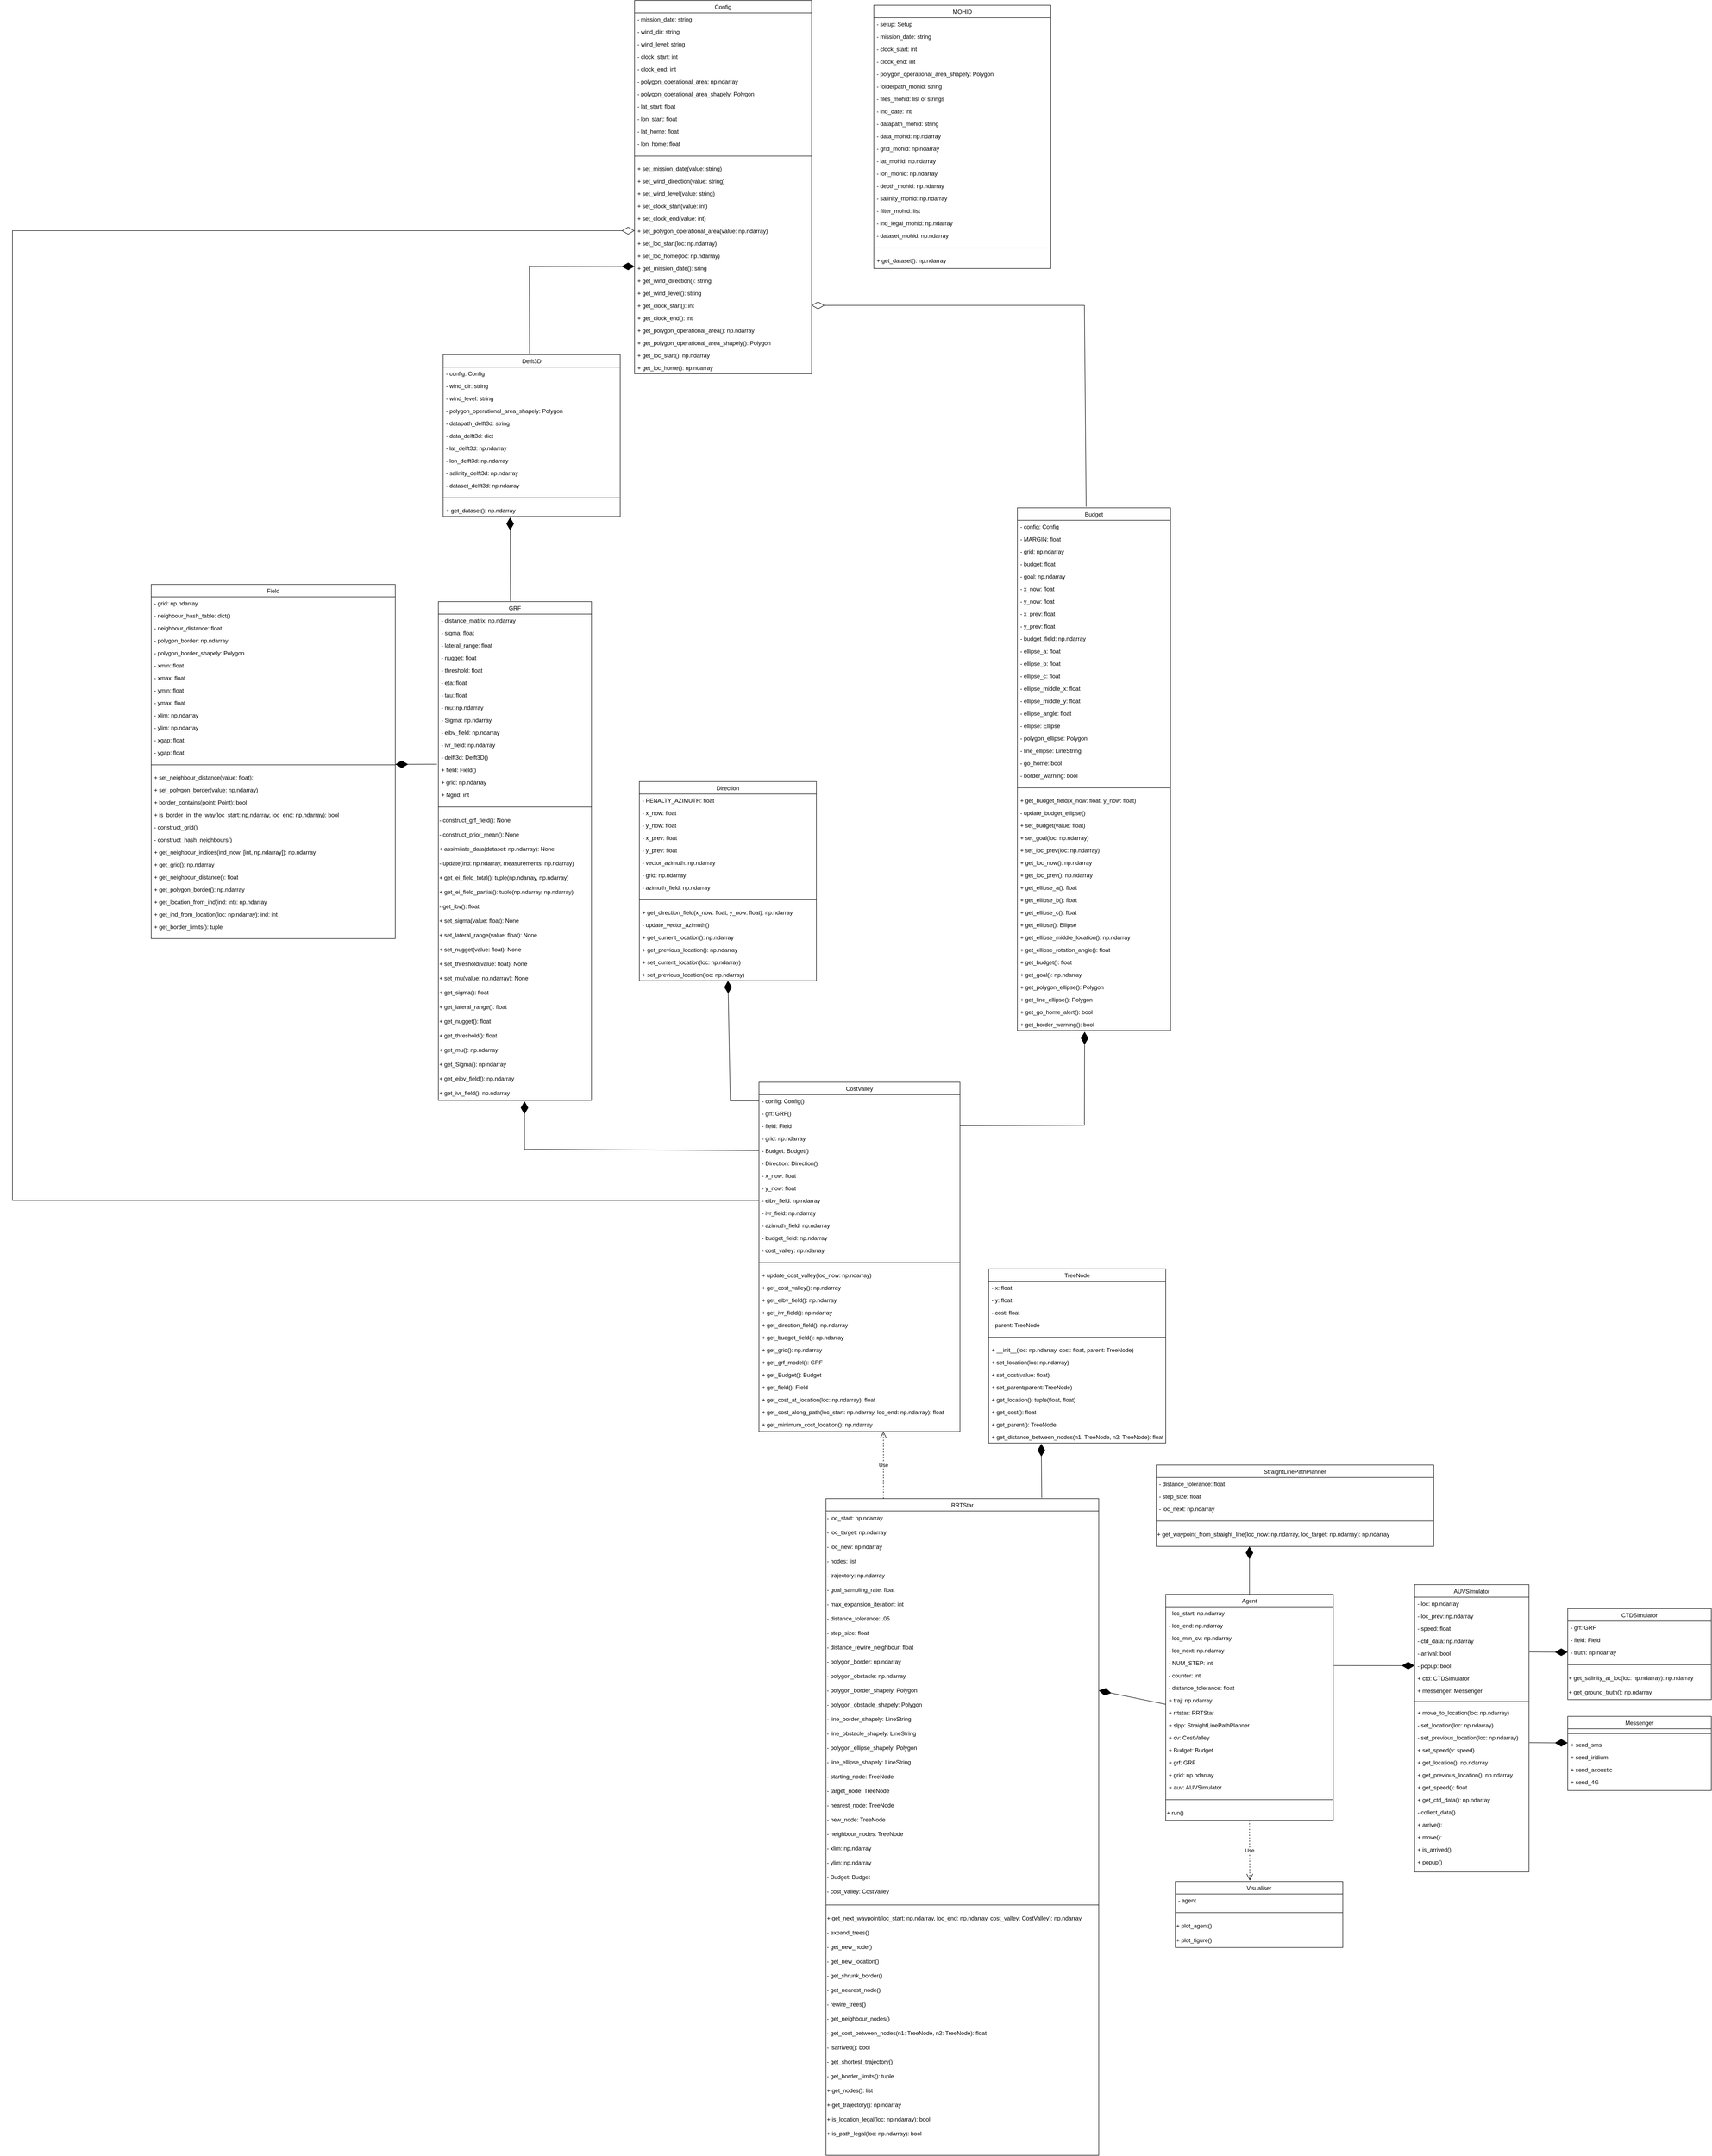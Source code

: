 <mxfile version="20.3.0" type="device"><diagram id="Rd-27PufT33L09xzSnhi" name="Page-1"><mxGraphModel dx="675" dy="631" grid="1" gridSize="10" guides="1" tooltips="1" connect="1" arrows="1" fold="1" page="1" pageScale="1" pageWidth="4681" pageHeight="3300" math="0" shadow="0"><root><mxCell id="0"/><mxCell id="1" parent="0"/><mxCell id="EXbSAlAHkvHFIHwwLFnN-1" value="GRF" style="swimlane;fontStyle=0;align=center;verticalAlign=top;childLayout=stackLayout;horizontal=1;startSize=26;horizontalStack=0;resizeParent=1;resizeLast=0;collapsible=1;marginBottom=0;rounded=0;shadow=0;strokeWidth=1;" parent="1" vertex="1"><mxGeometry x="1770" y="1256" width="320" height="1042" as="geometry"><mxRectangle x="130" y="380" width="160" height="26" as="alternateBounds"/></mxGeometry></mxCell><mxCell id="EXbSAlAHkvHFIHwwLFnN-2" value="- distance_matrix: np.ndarray" style="text;align=left;verticalAlign=top;spacingLeft=4;spacingRight=4;overflow=hidden;rotatable=0;points=[[0,0.5],[1,0.5]];portConstraint=eastwest;rounded=0;shadow=0;html=0;" parent="EXbSAlAHkvHFIHwwLFnN-1" vertex="1"><mxGeometry y="26" width="320" height="26" as="geometry"/></mxCell><mxCell id="EXbSAlAHkvHFIHwwLFnN-3" value="- sigma: float" style="text;align=left;verticalAlign=top;spacingLeft=4;spacingRight=4;overflow=hidden;rotatable=0;points=[[0,0.5],[1,0.5]];portConstraint=eastwest;rounded=0;shadow=0;html=0;" parent="EXbSAlAHkvHFIHwwLFnN-1" vertex="1"><mxGeometry y="52" width="320" height="26" as="geometry"/></mxCell><mxCell id="EXbSAlAHkvHFIHwwLFnN-4" value="- lateral_range: float" style="text;align=left;verticalAlign=top;spacingLeft=4;spacingRight=4;overflow=hidden;rotatable=0;points=[[0,0.5],[1,0.5]];portConstraint=eastwest;rounded=0;shadow=0;html=0;" parent="EXbSAlAHkvHFIHwwLFnN-1" vertex="1"><mxGeometry y="78" width="320" height="26" as="geometry"/></mxCell><mxCell id="EXbSAlAHkvHFIHwwLFnN-5" value="- nugget: float" style="text;align=left;verticalAlign=top;spacingLeft=4;spacingRight=4;overflow=hidden;rotatable=0;points=[[0,0.5],[1,0.5]];portConstraint=eastwest;rounded=0;shadow=0;html=0;" parent="EXbSAlAHkvHFIHwwLFnN-1" vertex="1"><mxGeometry y="104" width="320" height="26" as="geometry"/></mxCell><mxCell id="EXbSAlAHkvHFIHwwLFnN-6" value="- threshold: float" style="text;align=left;verticalAlign=top;spacingLeft=4;spacingRight=4;overflow=hidden;rotatable=0;points=[[0,0.5],[1,0.5]];portConstraint=eastwest;rounded=0;shadow=0;html=0;" parent="EXbSAlAHkvHFIHwwLFnN-1" vertex="1"><mxGeometry y="130" width="320" height="26" as="geometry"/></mxCell><mxCell id="EXbSAlAHkvHFIHwwLFnN-7" value="- eta: float" style="text;align=left;verticalAlign=top;spacingLeft=4;spacingRight=4;overflow=hidden;rotatable=0;points=[[0,0.5],[1,0.5]];portConstraint=eastwest;rounded=0;shadow=0;html=0;" parent="EXbSAlAHkvHFIHwwLFnN-1" vertex="1"><mxGeometry y="156" width="320" height="26" as="geometry"/></mxCell><mxCell id="EXbSAlAHkvHFIHwwLFnN-8" value="- tau: float" style="text;align=left;verticalAlign=top;spacingLeft=4;spacingRight=4;overflow=hidden;rotatable=0;points=[[0,0.5],[1,0.5]];portConstraint=eastwest;rounded=0;shadow=0;html=0;" parent="EXbSAlAHkvHFIHwwLFnN-1" vertex="1"><mxGeometry y="182" width="320" height="26" as="geometry"/></mxCell><mxCell id="EXbSAlAHkvHFIHwwLFnN-9" value="- mu: np.ndarray" style="text;align=left;verticalAlign=top;spacingLeft=4;spacingRight=4;overflow=hidden;rotatable=0;points=[[0,0.5],[1,0.5]];portConstraint=eastwest;rounded=0;shadow=0;html=0;" parent="EXbSAlAHkvHFIHwwLFnN-1" vertex="1"><mxGeometry y="208" width="320" height="26" as="geometry"/></mxCell><mxCell id="EXbSAlAHkvHFIHwwLFnN-10" value="- Sigma: np.ndarray" style="text;align=left;verticalAlign=top;spacingLeft=4;spacingRight=4;overflow=hidden;rotatable=0;points=[[0,0.5],[1,0.5]];portConstraint=eastwest;rounded=0;shadow=0;html=0;" parent="EXbSAlAHkvHFIHwwLFnN-1" vertex="1"><mxGeometry y="234" width="320" height="26" as="geometry"/></mxCell><mxCell id="EXbSAlAHkvHFIHwwLFnN-11" value="- eibv_field: np.ndarray" style="text;align=left;verticalAlign=top;spacingLeft=4;spacingRight=4;overflow=hidden;rotatable=0;points=[[0,0.5],[1,0.5]];portConstraint=eastwest;rounded=0;shadow=0;html=0;" parent="EXbSAlAHkvHFIHwwLFnN-1" vertex="1"><mxGeometry y="260" width="320" height="26" as="geometry"/></mxCell><mxCell id="EXbSAlAHkvHFIHwwLFnN-12" value="- ivr_field: np.ndarray" style="text;align=left;verticalAlign=top;spacingLeft=4;spacingRight=4;overflow=hidden;rotatable=0;points=[[0,0.5],[1,0.5]];portConstraint=eastwest;rounded=0;shadow=0;html=0;" parent="EXbSAlAHkvHFIHwwLFnN-1" vertex="1"><mxGeometry y="286" width="320" height="26" as="geometry"/></mxCell><mxCell id="HqyDTHykpgKMAiitUFfi-6" value="- delft3d: Delft3D()" style="text;align=left;verticalAlign=top;spacingLeft=4;spacingRight=4;overflow=hidden;rotatable=0;points=[[0,0.5],[1,0.5]];portConstraint=eastwest;rounded=0;shadow=0;html=0;" parent="EXbSAlAHkvHFIHwwLFnN-1" vertex="1"><mxGeometry y="312" width="320" height="26" as="geometry"/></mxCell><mxCell id="EXbSAlAHkvHFIHwwLFnN-13" value="+ field: Field()" style="text;align=left;verticalAlign=top;spacingLeft=4;spacingRight=4;overflow=hidden;rotatable=0;points=[[0,0.5],[1,0.5]];portConstraint=eastwest;rounded=0;shadow=0;html=0;" parent="EXbSAlAHkvHFIHwwLFnN-1" vertex="1"><mxGeometry y="338" width="320" height="26" as="geometry"/></mxCell><mxCell id="EXbSAlAHkvHFIHwwLFnN-14" value="+ grid: np.ndarray" style="text;align=left;verticalAlign=top;spacingLeft=4;spacingRight=4;overflow=hidden;rotatable=0;points=[[0,0.5],[1,0.5]];portConstraint=eastwest;rounded=0;shadow=0;html=0;" parent="EXbSAlAHkvHFIHwwLFnN-1" vertex="1"><mxGeometry y="364" width="320" height="26" as="geometry"/></mxCell><mxCell id="EXbSAlAHkvHFIHwwLFnN-15" value="+ Ngrid: int" style="text;align=left;verticalAlign=top;spacingLeft=4;spacingRight=4;overflow=hidden;rotatable=0;points=[[0,0.5],[1,0.5]];portConstraint=eastwest;rounded=0;shadow=0;html=0;" parent="EXbSAlAHkvHFIHwwLFnN-1" vertex="1"><mxGeometry y="390" width="320" height="26" as="geometry"/></mxCell><mxCell id="EXbSAlAHkvHFIHwwLFnN-16" value="" style="line;html=1;strokeWidth=1;align=left;verticalAlign=middle;spacingTop=-1;spacingLeft=3;spacingRight=3;rotatable=0;labelPosition=right;points=[];portConstraint=eastwest;" parent="EXbSAlAHkvHFIHwwLFnN-1" vertex="1"><mxGeometry y="416" width="320" height="26" as="geometry"/></mxCell><mxCell id="EXbSAlAHkvHFIHwwLFnN-17" value="- construct_grf_field(): None" style="text;html=1;strokeColor=none;fillColor=none;align=left;verticalAlign=middle;whiteSpace=wrap;rounded=0;" parent="EXbSAlAHkvHFIHwwLFnN-1" vertex="1"><mxGeometry y="442" width="320" height="30" as="geometry"/></mxCell><mxCell id="HqyDTHykpgKMAiitUFfi-8" value="- construct_prior_mean(): None" style="text;html=1;strokeColor=none;fillColor=none;align=left;verticalAlign=middle;whiteSpace=wrap;rounded=0;" parent="EXbSAlAHkvHFIHwwLFnN-1" vertex="1"><mxGeometry y="472" width="320" height="30" as="geometry"/></mxCell><mxCell id="EXbSAlAHkvHFIHwwLFnN-18" value="+ assimilate_data(dataset: np.ndarray): None" style="text;html=1;strokeColor=none;fillColor=none;align=left;verticalAlign=middle;whiteSpace=wrap;rounded=0;" parent="EXbSAlAHkvHFIHwwLFnN-1" vertex="1"><mxGeometry y="502" width="320" height="30" as="geometry"/></mxCell><mxCell id="EXbSAlAHkvHFIHwwLFnN-19" value="- update(ind: np.ndarray, measurements: np.ndarray)" style="text;html=1;strokeColor=none;fillColor=none;align=left;verticalAlign=middle;whiteSpace=wrap;rounded=0;" parent="EXbSAlAHkvHFIHwwLFnN-1" vertex="1"><mxGeometry y="532" width="320" height="30" as="geometry"/></mxCell><mxCell id="EXbSAlAHkvHFIHwwLFnN-20" value="+ get_ei_field_total(): tuple(np.ndarray, np.ndarray)" style="text;html=1;strokeColor=none;fillColor=none;align=left;verticalAlign=middle;whiteSpace=wrap;rounded=0;" parent="EXbSAlAHkvHFIHwwLFnN-1" vertex="1"><mxGeometry y="562" width="320" height="30" as="geometry"/></mxCell><mxCell id="HqyDTHykpgKMAiitUFfi-9" value="+ get_ei_field_partial(): tuple(np.ndarray, np.ndarray)" style="text;html=1;strokeColor=none;fillColor=none;align=left;verticalAlign=middle;whiteSpace=wrap;rounded=0;" parent="EXbSAlAHkvHFIHwwLFnN-1" vertex="1"><mxGeometry y="592" width="320" height="30" as="geometry"/></mxCell><mxCell id="EXbSAlAHkvHFIHwwLFnN-21" value="- get_ibv(): float" style="text;html=1;strokeColor=none;fillColor=none;align=left;verticalAlign=middle;whiteSpace=wrap;rounded=0;" parent="EXbSAlAHkvHFIHwwLFnN-1" vertex="1"><mxGeometry y="622" width="320" height="30" as="geometry"/></mxCell><mxCell id="EXbSAlAHkvHFIHwwLFnN-22" value="+ set_sigma(value: float): None" style="text;html=1;strokeColor=none;fillColor=none;align=left;verticalAlign=middle;whiteSpace=wrap;rounded=0;" parent="EXbSAlAHkvHFIHwwLFnN-1" vertex="1"><mxGeometry y="652" width="320" height="30" as="geometry"/></mxCell><mxCell id="EXbSAlAHkvHFIHwwLFnN-23" value="+ set_lateral_range(value: float): None" style="text;html=1;strokeColor=none;fillColor=none;align=left;verticalAlign=middle;whiteSpace=wrap;rounded=0;" parent="EXbSAlAHkvHFIHwwLFnN-1" vertex="1"><mxGeometry y="682" width="320" height="30" as="geometry"/></mxCell><mxCell id="EXbSAlAHkvHFIHwwLFnN-24" value="+ set_nugget(value: float): None" style="text;html=1;strokeColor=none;fillColor=none;align=left;verticalAlign=middle;whiteSpace=wrap;rounded=0;" parent="EXbSAlAHkvHFIHwwLFnN-1" vertex="1"><mxGeometry y="712" width="320" height="30" as="geometry"/></mxCell><mxCell id="EXbSAlAHkvHFIHwwLFnN-25" value="+ set_threshold(value: float): None" style="text;html=1;strokeColor=none;fillColor=none;align=left;verticalAlign=middle;whiteSpace=wrap;rounded=0;" parent="EXbSAlAHkvHFIHwwLFnN-1" vertex="1"><mxGeometry y="742" width="320" height="30" as="geometry"/></mxCell><mxCell id="EXbSAlAHkvHFIHwwLFnN-26" value="+ set_mu(value: np.ndarray): None" style="text;html=1;strokeColor=none;fillColor=none;align=left;verticalAlign=middle;whiteSpace=wrap;rounded=0;" parent="EXbSAlAHkvHFIHwwLFnN-1" vertex="1"><mxGeometry y="772" width="320" height="30" as="geometry"/></mxCell><mxCell id="EXbSAlAHkvHFIHwwLFnN-27" value="+ get_sigma(): float" style="text;html=1;strokeColor=none;fillColor=none;align=left;verticalAlign=middle;whiteSpace=wrap;rounded=0;" parent="EXbSAlAHkvHFIHwwLFnN-1" vertex="1"><mxGeometry y="802" width="320" height="30" as="geometry"/></mxCell><mxCell id="EXbSAlAHkvHFIHwwLFnN-28" value="+ get_lateral_range(): float" style="text;html=1;strokeColor=none;fillColor=none;align=left;verticalAlign=middle;whiteSpace=wrap;rounded=0;" parent="EXbSAlAHkvHFIHwwLFnN-1" vertex="1"><mxGeometry y="832" width="320" height="30" as="geometry"/></mxCell><mxCell id="EXbSAlAHkvHFIHwwLFnN-29" value="+ get_nugget(): float" style="text;html=1;strokeColor=none;fillColor=none;align=left;verticalAlign=middle;whiteSpace=wrap;rounded=0;" parent="EXbSAlAHkvHFIHwwLFnN-1" vertex="1"><mxGeometry y="862" width="320" height="30" as="geometry"/></mxCell><mxCell id="EXbSAlAHkvHFIHwwLFnN-30" value="+ get_threshold(): float" style="text;html=1;strokeColor=none;fillColor=none;align=left;verticalAlign=middle;whiteSpace=wrap;rounded=0;" parent="EXbSAlAHkvHFIHwwLFnN-1" vertex="1"><mxGeometry y="892" width="320" height="30" as="geometry"/></mxCell><mxCell id="EXbSAlAHkvHFIHwwLFnN-31" value="+ get_mu(): np.ndarray" style="text;html=1;strokeColor=none;fillColor=none;align=left;verticalAlign=middle;whiteSpace=wrap;rounded=0;" parent="EXbSAlAHkvHFIHwwLFnN-1" vertex="1"><mxGeometry y="922" width="320" height="30" as="geometry"/></mxCell><mxCell id="EXbSAlAHkvHFIHwwLFnN-32" value="+ get_Sigma(): np.ndarray" style="text;html=1;strokeColor=none;fillColor=none;align=left;verticalAlign=middle;whiteSpace=wrap;rounded=0;" parent="EXbSAlAHkvHFIHwwLFnN-1" vertex="1"><mxGeometry y="952" width="320" height="30" as="geometry"/></mxCell><mxCell id="EXbSAlAHkvHFIHwwLFnN-33" value="+ get_eibv_field(): np.ndarray" style="text;html=1;strokeColor=none;fillColor=none;align=left;verticalAlign=middle;whiteSpace=wrap;rounded=0;" parent="EXbSAlAHkvHFIHwwLFnN-1" vertex="1"><mxGeometry y="982" width="320" height="30" as="geometry"/></mxCell><mxCell id="EXbSAlAHkvHFIHwwLFnN-34" value="+ get_ivr_field(): np.ndarray" style="text;html=1;strokeColor=none;fillColor=none;align=left;verticalAlign=middle;whiteSpace=wrap;rounded=0;" parent="EXbSAlAHkvHFIHwwLFnN-1" vertex="1"><mxGeometry y="1012" width="320" height="30" as="geometry"/></mxCell><mxCell id="EXbSAlAHkvHFIHwwLFnN-35" value="RRTStar" style="swimlane;fontStyle=0;align=center;verticalAlign=top;childLayout=stackLayout;horizontal=1;startSize=26;horizontalStack=0;resizeParent=1;resizeLast=0;collapsible=1;marginBottom=0;rounded=0;shadow=0;strokeWidth=1;" parent="1" vertex="1"><mxGeometry x="2580" y="3130" width="570" height="1372" as="geometry"><mxRectangle x="130" y="380" width="160" height="26" as="alternateBounds"/></mxGeometry></mxCell><mxCell id="EXbSAlAHkvHFIHwwLFnN-36" value="- loc_start: np.ndarray" style="text;html=1;strokeColor=none;fillColor=none;align=left;verticalAlign=middle;whiteSpace=wrap;rounded=0;" parent="EXbSAlAHkvHFIHwwLFnN-35" vertex="1"><mxGeometry y="26" width="570" height="30" as="geometry"/></mxCell><mxCell id="EXbSAlAHkvHFIHwwLFnN-37" value="- loc_target: np.ndarray" style="text;html=1;strokeColor=none;fillColor=none;align=left;verticalAlign=middle;whiteSpace=wrap;rounded=0;" parent="EXbSAlAHkvHFIHwwLFnN-35" vertex="1"><mxGeometry y="56" width="570" height="30" as="geometry"/></mxCell><mxCell id="EXbSAlAHkvHFIHwwLFnN-38" value="- loc_new: np.ndarray" style="text;html=1;strokeColor=none;fillColor=none;align=left;verticalAlign=middle;whiteSpace=wrap;rounded=0;" parent="EXbSAlAHkvHFIHwwLFnN-35" vertex="1"><mxGeometry y="86" width="570" height="30" as="geometry"/></mxCell><mxCell id="EXbSAlAHkvHFIHwwLFnN-39" value="- nodes: list" style="text;html=1;strokeColor=none;fillColor=none;align=left;verticalAlign=middle;whiteSpace=wrap;rounded=0;" parent="EXbSAlAHkvHFIHwwLFnN-35" vertex="1"><mxGeometry y="116" width="570" height="30" as="geometry"/></mxCell><mxCell id="EXbSAlAHkvHFIHwwLFnN-40" value="- trajectory: np.ndarray" style="text;html=1;strokeColor=none;fillColor=none;align=left;verticalAlign=middle;whiteSpace=wrap;rounded=0;" parent="EXbSAlAHkvHFIHwwLFnN-35" vertex="1"><mxGeometry y="146" width="570" height="30" as="geometry"/></mxCell><mxCell id="EXbSAlAHkvHFIHwwLFnN-41" value="- goal_sampling_rate: float" style="text;html=1;strokeColor=none;fillColor=none;align=left;verticalAlign=middle;whiteSpace=wrap;rounded=0;" parent="EXbSAlAHkvHFIHwwLFnN-35" vertex="1"><mxGeometry y="176" width="570" height="30" as="geometry"/></mxCell><mxCell id="EXbSAlAHkvHFIHwwLFnN-42" value="- max_expansion_iteration: int" style="text;html=1;strokeColor=none;fillColor=none;align=left;verticalAlign=middle;whiteSpace=wrap;rounded=0;" parent="EXbSAlAHkvHFIHwwLFnN-35" vertex="1"><mxGeometry y="206" width="570" height="30" as="geometry"/></mxCell><mxCell id="EXbSAlAHkvHFIHwwLFnN-43" value="- distance_tolerance: .05" style="text;html=1;strokeColor=none;fillColor=none;align=left;verticalAlign=middle;whiteSpace=wrap;rounded=0;" parent="EXbSAlAHkvHFIHwwLFnN-35" vertex="1"><mxGeometry y="236" width="570" height="30" as="geometry"/></mxCell><mxCell id="EXbSAlAHkvHFIHwwLFnN-44" value="- step_size: float" style="text;html=1;strokeColor=none;fillColor=none;align=left;verticalAlign=middle;whiteSpace=wrap;rounded=0;" parent="EXbSAlAHkvHFIHwwLFnN-35" vertex="1"><mxGeometry y="266" width="570" height="30" as="geometry"/></mxCell><mxCell id="EXbSAlAHkvHFIHwwLFnN-45" value="- distance_rewire_neighbour: float" style="text;html=1;strokeColor=none;fillColor=none;align=left;verticalAlign=middle;whiteSpace=wrap;rounded=0;" parent="EXbSAlAHkvHFIHwwLFnN-35" vertex="1"><mxGeometry y="296" width="570" height="30" as="geometry"/></mxCell><mxCell id="EXbSAlAHkvHFIHwwLFnN-46" value="- polygon_border: np.ndarray" style="text;html=1;strokeColor=none;fillColor=none;align=left;verticalAlign=middle;whiteSpace=wrap;rounded=0;" parent="EXbSAlAHkvHFIHwwLFnN-35" vertex="1"><mxGeometry y="326" width="570" height="30" as="geometry"/></mxCell><mxCell id="EXbSAlAHkvHFIHwwLFnN-47" value="- polygon_obstacle: np.ndarray" style="text;html=1;strokeColor=none;fillColor=none;align=left;verticalAlign=middle;whiteSpace=wrap;rounded=0;" parent="EXbSAlAHkvHFIHwwLFnN-35" vertex="1"><mxGeometry y="356" width="570" height="30" as="geometry"/></mxCell><mxCell id="EXbSAlAHkvHFIHwwLFnN-48" value="- polygon_border_shapely: Polygon" style="text;html=1;strokeColor=none;fillColor=none;align=left;verticalAlign=middle;whiteSpace=wrap;rounded=0;" parent="EXbSAlAHkvHFIHwwLFnN-35" vertex="1"><mxGeometry y="386" width="570" height="30" as="geometry"/></mxCell><mxCell id="EXbSAlAHkvHFIHwwLFnN-49" value="- polygon_obstacle_shapely: Polygon&lt;span style=&quot;color: rgba(0, 0, 0, 0); font-family: monospace; font-size: 0px;&quot;&gt;%3CmxGraphModel%3E%3Croot%3E%3CmxCell%20id%3D%220%22%2F%3E%3CmxCell%20id%3D%221%22%20parent%3D%220%22%2F%3E%3CmxCell%20id%3D%222%22%20value%3D%22-%20polygon_obstacle%3A%20np.ndarray%22%20style%3D%22text%3Bhtml%3D1%3BstrokeColor%3Dnone%3BfillColor%3Dnone%3Balign%3Dleft%3BverticalAlign%3Dmiddle%3BwhiteSpace%3Dwrap%3Brounded%3D0%3B%22%20vertex%3D%221%22%20parent%3D%221%22%3E%3CmxGeometry%20x%3D%221640%22%20y%3D%222526%22%20width%3D%22570%22%20height%3D%2230%22%20as%3D%22geometry%22%2F%3E%3C%2FmxCell%3E%3C%2Froot%3E%3C%2FmxGraphModel%3E&lt;/span&gt;" style="text;html=1;strokeColor=none;fillColor=none;align=left;verticalAlign=middle;whiteSpace=wrap;rounded=0;" parent="EXbSAlAHkvHFIHwwLFnN-35" vertex="1"><mxGeometry y="416" width="570" height="30" as="geometry"/></mxCell><mxCell id="EXbSAlAHkvHFIHwwLFnN-50" value="- line_border_shapely: LineString" style="text;html=1;strokeColor=none;fillColor=none;align=left;verticalAlign=middle;whiteSpace=wrap;rounded=0;" parent="EXbSAlAHkvHFIHwwLFnN-35" vertex="1"><mxGeometry y="446" width="570" height="30" as="geometry"/></mxCell><mxCell id="EXbSAlAHkvHFIHwwLFnN-51" value="- line_obstacle_shapely: LineString" style="text;html=1;strokeColor=none;fillColor=none;align=left;verticalAlign=middle;whiteSpace=wrap;rounded=0;" parent="EXbSAlAHkvHFIHwwLFnN-35" vertex="1"><mxGeometry y="476" width="570" height="30" as="geometry"/></mxCell><mxCell id="EXbSAlAHkvHFIHwwLFnN-52" value="- polygon_ellipse_shapely: Polygon" style="text;html=1;strokeColor=none;fillColor=none;align=left;verticalAlign=middle;whiteSpace=wrap;rounded=0;" parent="EXbSAlAHkvHFIHwwLFnN-35" vertex="1"><mxGeometry y="506" width="570" height="30" as="geometry"/></mxCell><mxCell id="EXbSAlAHkvHFIHwwLFnN-53" value="- line_ellipse_shapely: LineString" style="text;html=1;strokeColor=none;fillColor=none;align=left;verticalAlign=middle;whiteSpace=wrap;rounded=0;" parent="EXbSAlAHkvHFIHwwLFnN-35" vertex="1"><mxGeometry y="536" width="570" height="30" as="geometry"/></mxCell><mxCell id="EXbSAlAHkvHFIHwwLFnN-54" value="- starting_node: TreeNode" style="text;html=1;strokeColor=none;fillColor=none;align=left;verticalAlign=middle;whiteSpace=wrap;rounded=0;" parent="EXbSAlAHkvHFIHwwLFnN-35" vertex="1"><mxGeometry y="566" width="570" height="30" as="geometry"/></mxCell><mxCell id="EXbSAlAHkvHFIHwwLFnN-55" value="- target_node: TreeNode" style="text;html=1;strokeColor=none;fillColor=none;align=left;verticalAlign=middle;whiteSpace=wrap;rounded=0;" parent="EXbSAlAHkvHFIHwwLFnN-35" vertex="1"><mxGeometry y="596" width="570" height="30" as="geometry"/></mxCell><mxCell id="EXbSAlAHkvHFIHwwLFnN-56" value="- nearest_node: TreeNode" style="text;html=1;strokeColor=none;fillColor=none;align=left;verticalAlign=middle;whiteSpace=wrap;rounded=0;" parent="EXbSAlAHkvHFIHwwLFnN-35" vertex="1"><mxGeometry y="626" width="570" height="30" as="geometry"/></mxCell><mxCell id="EXbSAlAHkvHFIHwwLFnN-57" value="- new_node: TreeNode" style="text;html=1;strokeColor=none;fillColor=none;align=left;verticalAlign=middle;whiteSpace=wrap;rounded=0;" parent="EXbSAlAHkvHFIHwwLFnN-35" vertex="1"><mxGeometry y="656" width="570" height="30" as="geometry"/></mxCell><mxCell id="EXbSAlAHkvHFIHwwLFnN-58" value="- neighbour_nodes: TreeNode" style="text;html=1;strokeColor=none;fillColor=none;align=left;verticalAlign=middle;whiteSpace=wrap;rounded=0;" parent="EXbSAlAHkvHFIHwwLFnN-35" vertex="1"><mxGeometry y="686" width="570" height="30" as="geometry"/></mxCell><mxCell id="EXbSAlAHkvHFIHwwLFnN-59" value="- xlim: np.ndarray" style="text;html=1;strokeColor=none;fillColor=none;align=left;verticalAlign=middle;whiteSpace=wrap;rounded=0;" parent="EXbSAlAHkvHFIHwwLFnN-35" vertex="1"><mxGeometry y="716" width="570" height="30" as="geometry"/></mxCell><mxCell id="EXbSAlAHkvHFIHwwLFnN-60" value="- ylim: np.ndarray" style="text;html=1;strokeColor=none;fillColor=none;align=left;verticalAlign=middle;whiteSpace=wrap;rounded=0;" parent="EXbSAlAHkvHFIHwwLFnN-35" vertex="1"><mxGeometry y="746" width="570" height="30" as="geometry"/></mxCell><mxCell id="EXbSAlAHkvHFIHwwLFnN-61" value="- Budget: Budget" style="text;html=1;strokeColor=none;fillColor=none;align=left;verticalAlign=middle;whiteSpace=wrap;rounded=0;" parent="EXbSAlAHkvHFIHwwLFnN-35" vertex="1"><mxGeometry y="776" width="570" height="30" as="geometry"/></mxCell><mxCell id="EXbSAlAHkvHFIHwwLFnN-62" value="- cost_valley: CostValley" style="text;html=1;strokeColor=none;fillColor=none;align=left;verticalAlign=middle;whiteSpace=wrap;rounded=0;" parent="EXbSAlAHkvHFIHwwLFnN-35" vertex="1"><mxGeometry y="806" width="570" height="30" as="geometry"/></mxCell><mxCell id="EXbSAlAHkvHFIHwwLFnN-63" value="" style="line;html=1;strokeWidth=1;align=left;verticalAlign=middle;spacingTop=-1;spacingLeft=3;spacingRight=3;rotatable=0;labelPosition=right;points=[];portConstraint=eastwest;" parent="EXbSAlAHkvHFIHwwLFnN-35" vertex="1"><mxGeometry y="836" width="570" height="26" as="geometry"/></mxCell><mxCell id="EXbSAlAHkvHFIHwwLFnN-64" value="+ get_next_waypoint(loc_start: np.ndarray, loc_end: np.ndarray, cost_valley: CostValley): np.ndarray" style="text;html=1;strokeColor=none;fillColor=none;align=left;verticalAlign=middle;whiteSpace=wrap;rounded=0;" parent="EXbSAlAHkvHFIHwwLFnN-35" vertex="1"><mxGeometry y="862" width="570" height="30" as="geometry"/></mxCell><mxCell id="EXbSAlAHkvHFIHwwLFnN-65" value="- expand_trees()" style="text;html=1;strokeColor=none;fillColor=none;align=left;verticalAlign=middle;whiteSpace=wrap;rounded=0;" parent="EXbSAlAHkvHFIHwwLFnN-35" vertex="1"><mxGeometry y="892" width="570" height="30" as="geometry"/></mxCell><mxCell id="EXbSAlAHkvHFIHwwLFnN-66" value="- get_new_node()" style="text;html=1;strokeColor=none;fillColor=none;align=left;verticalAlign=middle;whiteSpace=wrap;rounded=0;" parent="EXbSAlAHkvHFIHwwLFnN-35" vertex="1"><mxGeometry y="922" width="570" height="30" as="geometry"/></mxCell><mxCell id="EXbSAlAHkvHFIHwwLFnN-67" value="- get_new_location()" style="text;html=1;strokeColor=none;fillColor=none;align=left;verticalAlign=middle;whiteSpace=wrap;rounded=0;" parent="EXbSAlAHkvHFIHwwLFnN-35" vertex="1"><mxGeometry y="952" width="570" height="30" as="geometry"/></mxCell><mxCell id="EXbSAlAHkvHFIHwwLFnN-68" value="- get_shrunk_border()" style="text;html=1;strokeColor=none;fillColor=none;align=left;verticalAlign=middle;whiteSpace=wrap;rounded=0;" parent="EXbSAlAHkvHFIHwwLFnN-35" vertex="1"><mxGeometry y="982" width="570" height="30" as="geometry"/></mxCell><mxCell id="EXbSAlAHkvHFIHwwLFnN-69" value="- get_nearest_node()" style="text;html=1;strokeColor=none;fillColor=none;align=left;verticalAlign=middle;whiteSpace=wrap;rounded=0;" parent="EXbSAlAHkvHFIHwwLFnN-35" vertex="1"><mxGeometry y="1012" width="570" height="30" as="geometry"/></mxCell><mxCell id="EXbSAlAHkvHFIHwwLFnN-70" value="- rewire_trees()" style="text;html=1;strokeColor=none;fillColor=none;align=left;verticalAlign=middle;whiteSpace=wrap;rounded=0;" parent="EXbSAlAHkvHFIHwwLFnN-35" vertex="1"><mxGeometry y="1042" width="570" height="30" as="geometry"/></mxCell><mxCell id="EXbSAlAHkvHFIHwwLFnN-71" value="- get_neighbour_nodes()" style="text;html=1;strokeColor=none;fillColor=none;align=left;verticalAlign=middle;whiteSpace=wrap;rounded=0;" parent="EXbSAlAHkvHFIHwwLFnN-35" vertex="1"><mxGeometry y="1072" width="570" height="30" as="geometry"/></mxCell><mxCell id="EXbSAlAHkvHFIHwwLFnN-72" value="- get_cost_between_nodes(n1: TreeNode, n2: TreeNode): float" style="text;html=1;strokeColor=none;fillColor=none;align=left;verticalAlign=middle;whiteSpace=wrap;rounded=0;" parent="EXbSAlAHkvHFIHwwLFnN-35" vertex="1"><mxGeometry y="1102" width="570" height="30" as="geometry"/></mxCell><mxCell id="EXbSAlAHkvHFIHwwLFnN-73" value="- isarrived(): bool" style="text;html=1;strokeColor=none;fillColor=none;align=left;verticalAlign=middle;whiteSpace=wrap;rounded=0;" parent="EXbSAlAHkvHFIHwwLFnN-35" vertex="1"><mxGeometry y="1132" width="570" height="30" as="geometry"/></mxCell><mxCell id="EXbSAlAHkvHFIHwwLFnN-74" value="- get_shortest_trajectory()" style="text;html=1;strokeColor=none;fillColor=none;align=left;verticalAlign=middle;whiteSpace=wrap;rounded=0;" parent="EXbSAlAHkvHFIHwwLFnN-35" vertex="1"><mxGeometry y="1162" width="570" height="30" as="geometry"/></mxCell><mxCell id="EXbSAlAHkvHFIHwwLFnN-75" value="- get_border_limits(): tuple" style="text;html=1;strokeColor=none;fillColor=none;align=left;verticalAlign=middle;whiteSpace=wrap;rounded=0;" parent="EXbSAlAHkvHFIHwwLFnN-35" vertex="1"><mxGeometry y="1192" width="570" height="30" as="geometry"/></mxCell><mxCell id="EXbSAlAHkvHFIHwwLFnN-76" value="+ get_nodes(): list" style="text;html=1;strokeColor=none;fillColor=none;align=left;verticalAlign=middle;whiteSpace=wrap;rounded=0;" parent="EXbSAlAHkvHFIHwwLFnN-35" vertex="1"><mxGeometry y="1222" width="570" height="30" as="geometry"/></mxCell><mxCell id="EXbSAlAHkvHFIHwwLFnN-77" value="+ get_trajectory(): np.ndarray" style="text;html=1;strokeColor=none;fillColor=none;align=left;verticalAlign=middle;whiteSpace=wrap;rounded=0;" parent="EXbSAlAHkvHFIHwwLFnN-35" vertex="1"><mxGeometry y="1252" width="570" height="30" as="geometry"/></mxCell><mxCell id="EXbSAlAHkvHFIHwwLFnN-78" value="+ is_location_legal(loc: np.ndarray): bool" style="text;html=1;strokeColor=none;fillColor=none;align=left;verticalAlign=middle;whiteSpace=wrap;rounded=0;" parent="EXbSAlAHkvHFIHwwLFnN-35" vertex="1"><mxGeometry y="1282" width="570" height="30" as="geometry"/></mxCell><mxCell id="EXbSAlAHkvHFIHwwLFnN-79" value="+ is_path_legal(loc: np.ndarray): bool" style="text;html=1;strokeColor=none;fillColor=none;align=left;verticalAlign=middle;whiteSpace=wrap;rounded=0;" parent="EXbSAlAHkvHFIHwwLFnN-35" vertex="1"><mxGeometry y="1312" width="570" height="30" as="geometry"/></mxCell><mxCell id="EXbSAlAHkvHFIHwwLFnN-80" value="TreeNode" style="swimlane;fontStyle=0;align=center;verticalAlign=top;childLayout=stackLayout;horizontal=1;startSize=26;horizontalStack=0;resizeParent=1;resizeLast=0;collapsible=1;marginBottom=0;rounded=0;shadow=0;strokeWidth=1;" parent="1" vertex="1"><mxGeometry x="2920" y="2650" width="370" height="364" as="geometry"><mxRectangle x="130" y="380" width="160" height="26" as="alternateBounds"/></mxGeometry></mxCell><mxCell id="EXbSAlAHkvHFIHwwLFnN-81" value="- x: float" style="text;align=left;verticalAlign=top;spacingLeft=4;spacingRight=4;overflow=hidden;rotatable=0;points=[[0,0.5],[1,0.5]];portConstraint=eastwest;rounded=0;shadow=0;html=0;" parent="EXbSAlAHkvHFIHwwLFnN-80" vertex="1"><mxGeometry y="26" width="370" height="26" as="geometry"/></mxCell><mxCell id="EXbSAlAHkvHFIHwwLFnN-82" value="- y: float" style="text;align=left;verticalAlign=top;spacingLeft=4;spacingRight=4;overflow=hidden;rotatable=0;points=[[0,0.5],[1,0.5]];portConstraint=eastwest;rounded=0;shadow=0;html=0;" parent="EXbSAlAHkvHFIHwwLFnN-80" vertex="1"><mxGeometry y="52" width="370" height="26" as="geometry"/></mxCell><mxCell id="EXbSAlAHkvHFIHwwLFnN-83" value="- cost: float" style="text;align=left;verticalAlign=top;spacingLeft=4;spacingRight=4;overflow=hidden;rotatable=0;points=[[0,0.5],[1,0.5]];portConstraint=eastwest;rounded=0;shadow=0;html=0;" parent="EXbSAlAHkvHFIHwwLFnN-80" vertex="1"><mxGeometry y="78" width="370" height="26" as="geometry"/></mxCell><mxCell id="EXbSAlAHkvHFIHwwLFnN-84" value="- parent: TreeNode" style="text;align=left;verticalAlign=top;spacingLeft=4;spacingRight=4;overflow=hidden;rotatable=0;points=[[0,0.5],[1,0.5]];portConstraint=eastwest;rounded=0;shadow=0;html=0;" parent="EXbSAlAHkvHFIHwwLFnN-80" vertex="1"><mxGeometry y="104" width="370" height="26" as="geometry"/></mxCell><mxCell id="EXbSAlAHkvHFIHwwLFnN-85" value="" style="line;html=1;strokeWidth=1;align=left;verticalAlign=middle;spacingTop=-1;spacingLeft=3;spacingRight=3;rotatable=0;labelPosition=right;points=[];portConstraint=eastwest;" parent="EXbSAlAHkvHFIHwwLFnN-80" vertex="1"><mxGeometry y="130" width="370" height="26" as="geometry"/></mxCell><mxCell id="EXbSAlAHkvHFIHwwLFnN-86" value="+ __init__(loc: np.ndarray, cost: float, parent: TreeNode)" style="text;align=left;verticalAlign=top;spacingLeft=4;spacingRight=4;overflow=hidden;rotatable=0;points=[[0,0.5],[1,0.5]];portConstraint=eastwest;rounded=0;shadow=0;html=0;" parent="EXbSAlAHkvHFIHwwLFnN-80" vertex="1"><mxGeometry y="156" width="370" height="26" as="geometry"/></mxCell><mxCell id="EXbSAlAHkvHFIHwwLFnN-87" value="+ set_location(loc: np.ndarray)" style="text;align=left;verticalAlign=top;spacingLeft=4;spacingRight=4;overflow=hidden;rotatable=0;points=[[0,0.5],[1,0.5]];portConstraint=eastwest;rounded=0;shadow=0;html=0;" parent="EXbSAlAHkvHFIHwwLFnN-80" vertex="1"><mxGeometry y="182" width="370" height="26" as="geometry"/></mxCell><mxCell id="EXbSAlAHkvHFIHwwLFnN-88" value="+ set_cost(value: float)" style="text;align=left;verticalAlign=top;spacingLeft=4;spacingRight=4;overflow=hidden;rotatable=0;points=[[0,0.5],[1,0.5]];portConstraint=eastwest;rounded=0;shadow=0;html=0;" parent="EXbSAlAHkvHFIHwwLFnN-80" vertex="1"><mxGeometry y="208" width="370" height="26" as="geometry"/></mxCell><mxCell id="EXbSAlAHkvHFIHwwLFnN-89" value="+ set_parent(parent: TreeNode)" style="text;align=left;verticalAlign=top;spacingLeft=4;spacingRight=4;overflow=hidden;rotatable=0;points=[[0,0.5],[1,0.5]];portConstraint=eastwest;rounded=0;shadow=0;html=0;" parent="EXbSAlAHkvHFIHwwLFnN-80" vertex="1"><mxGeometry y="234" width="370" height="26" as="geometry"/></mxCell><mxCell id="EXbSAlAHkvHFIHwwLFnN-90" value="+ get_location(): tuple(float, float)" style="text;align=left;verticalAlign=top;spacingLeft=4;spacingRight=4;overflow=hidden;rotatable=0;points=[[0,0.5],[1,0.5]];portConstraint=eastwest;rounded=0;shadow=0;html=0;" parent="EXbSAlAHkvHFIHwwLFnN-80" vertex="1"><mxGeometry y="260" width="370" height="26" as="geometry"/></mxCell><mxCell id="EXbSAlAHkvHFIHwwLFnN-91" value="+ get_cost(): float" style="text;align=left;verticalAlign=top;spacingLeft=4;spacingRight=4;overflow=hidden;rotatable=0;points=[[0,0.5],[1,0.5]];portConstraint=eastwest;rounded=0;shadow=0;html=0;" parent="EXbSAlAHkvHFIHwwLFnN-80" vertex="1"><mxGeometry y="286" width="370" height="26" as="geometry"/></mxCell><mxCell id="EXbSAlAHkvHFIHwwLFnN-92" value="+ get_parent(): TreeNode" style="text;align=left;verticalAlign=top;spacingLeft=4;spacingRight=4;overflow=hidden;rotatable=0;points=[[0,0.5],[1,0.5]];portConstraint=eastwest;rounded=0;shadow=0;html=0;" parent="EXbSAlAHkvHFIHwwLFnN-80" vertex="1"><mxGeometry y="312" width="370" height="26" as="geometry"/></mxCell><mxCell id="EXbSAlAHkvHFIHwwLFnN-93" value="+ get_distance_between_nodes(n1: TreeNode, n2: TreeNode): float" style="text;align=left;verticalAlign=top;spacingLeft=4;spacingRight=4;overflow=hidden;rotatable=0;points=[[0,0.5],[1,0.5]];portConstraint=eastwest;rounded=0;shadow=0;html=0;" parent="EXbSAlAHkvHFIHwwLFnN-80" vertex="1"><mxGeometry y="338" width="370" height="26" as="geometry"/></mxCell><mxCell id="EXbSAlAHkvHFIHwwLFnN-94" value="Field" style="swimlane;fontStyle=0;align=center;verticalAlign=top;childLayout=stackLayout;horizontal=1;startSize=26;horizontalStack=0;resizeParent=1;resizeLast=0;collapsible=1;marginBottom=0;rounded=0;shadow=0;strokeWidth=1;" parent="1" vertex="1"><mxGeometry x="1170" y="1220" width="510" height="740" as="geometry"><mxRectangle x="130" y="380" width="160" height="26" as="alternateBounds"/></mxGeometry></mxCell><mxCell id="HqyDTHykpgKMAiitUFfi-1" value="- grid: np.ndarray" style="text;align=left;verticalAlign=top;spacingLeft=4;spacingRight=4;overflow=hidden;rotatable=0;points=[[0,0.5],[1,0.5]];portConstraint=eastwest;rounded=0;shadow=0;html=0;" parent="EXbSAlAHkvHFIHwwLFnN-94" vertex="1"><mxGeometry y="26" width="510" height="26" as="geometry"/></mxCell><mxCell id="EXbSAlAHkvHFIHwwLFnN-95" value="- neighbour_hash_table: dict()" style="text;align=left;verticalAlign=top;spacingLeft=4;spacingRight=4;overflow=hidden;rotatable=0;points=[[0,0.5],[1,0.5]];portConstraint=eastwest;rounded=0;shadow=0;html=0;" parent="EXbSAlAHkvHFIHwwLFnN-94" vertex="1"><mxGeometry y="52" width="510" height="26" as="geometry"/></mxCell><mxCell id="EXbSAlAHkvHFIHwwLFnN-96" value="- neighbour_distance: float" style="text;align=left;verticalAlign=top;spacingLeft=4;spacingRight=4;overflow=hidden;rotatable=0;points=[[0,0.5],[1,0.5]];portConstraint=eastwest;rounded=0;shadow=0;html=0;" parent="EXbSAlAHkvHFIHwwLFnN-94" vertex="1"><mxGeometry y="78" width="510" height="26" as="geometry"/></mxCell><mxCell id="EXbSAlAHkvHFIHwwLFnN-97" value="- polygon_border: np.ndarray" style="text;align=left;verticalAlign=top;spacingLeft=4;spacingRight=4;overflow=hidden;rotatable=0;points=[[0,0.5],[1,0.5]];portConstraint=eastwest;rounded=0;shadow=0;html=0;" parent="EXbSAlAHkvHFIHwwLFnN-94" vertex="1"><mxGeometry y="104" width="510" height="26" as="geometry"/></mxCell><mxCell id="EXbSAlAHkvHFIHwwLFnN-99" value="- polygon_border_shapely: Polygon" style="text;align=left;verticalAlign=top;spacingLeft=4;spacingRight=4;overflow=hidden;rotatable=0;points=[[0,0.5],[1,0.5]];portConstraint=eastwest;rounded=0;shadow=0;html=0;" parent="EXbSAlAHkvHFIHwwLFnN-94" vertex="1"><mxGeometry y="130" width="510" height="26" as="geometry"/></mxCell><mxCell id="EXbSAlAHkvHFIHwwLFnN-101" value="- xmin: float" style="text;align=left;verticalAlign=top;spacingLeft=4;spacingRight=4;overflow=hidden;rotatable=0;points=[[0,0.5],[1,0.5]];portConstraint=eastwest;rounded=0;shadow=0;html=0;" parent="EXbSAlAHkvHFIHwwLFnN-94" vertex="1"><mxGeometry y="156" width="510" height="26" as="geometry"/></mxCell><mxCell id="EXbSAlAHkvHFIHwwLFnN-102" value="- xmax: float" style="text;align=left;verticalAlign=top;spacingLeft=4;spacingRight=4;overflow=hidden;rotatable=0;points=[[0,0.5],[1,0.5]];portConstraint=eastwest;rounded=0;shadow=0;html=0;" parent="EXbSAlAHkvHFIHwwLFnN-94" vertex="1"><mxGeometry y="182" width="510" height="26" as="geometry"/></mxCell><mxCell id="EXbSAlAHkvHFIHwwLFnN-103" value="- ymin: float" style="text;align=left;verticalAlign=top;spacingLeft=4;spacingRight=4;overflow=hidden;rotatable=0;points=[[0,0.5],[1,0.5]];portConstraint=eastwest;rounded=0;shadow=0;html=0;" parent="EXbSAlAHkvHFIHwwLFnN-94" vertex="1"><mxGeometry y="208" width="510" height="26" as="geometry"/></mxCell><mxCell id="EXbSAlAHkvHFIHwwLFnN-104" value="- ymax: float" style="text;align=left;verticalAlign=top;spacingLeft=4;spacingRight=4;overflow=hidden;rotatable=0;points=[[0,0.5],[1,0.5]];portConstraint=eastwest;rounded=0;shadow=0;html=0;" parent="EXbSAlAHkvHFIHwwLFnN-94" vertex="1"><mxGeometry y="234" width="510" height="26" as="geometry"/></mxCell><mxCell id="EXbSAlAHkvHFIHwwLFnN-105" value="- xlim: np.ndarray" style="text;align=left;verticalAlign=top;spacingLeft=4;spacingRight=4;overflow=hidden;rotatable=0;points=[[0,0.5],[1,0.5]];portConstraint=eastwest;rounded=0;shadow=0;html=0;" parent="EXbSAlAHkvHFIHwwLFnN-94" vertex="1"><mxGeometry y="260" width="510" height="26" as="geometry"/></mxCell><mxCell id="EXbSAlAHkvHFIHwwLFnN-106" value="- ylim: np.ndarray" style="text;align=left;verticalAlign=top;spacingLeft=4;spacingRight=4;overflow=hidden;rotatable=0;points=[[0,0.5],[1,0.5]];portConstraint=eastwest;rounded=0;shadow=0;html=0;" parent="EXbSAlAHkvHFIHwwLFnN-94" vertex="1"><mxGeometry y="286" width="510" height="26" as="geometry"/></mxCell><mxCell id="EXbSAlAHkvHFIHwwLFnN-107" value="- xgap: float" style="text;align=left;verticalAlign=top;spacingLeft=4;spacingRight=4;overflow=hidden;rotatable=0;points=[[0,0.5],[1,0.5]];portConstraint=eastwest;rounded=0;shadow=0;html=0;" parent="EXbSAlAHkvHFIHwwLFnN-94" vertex="1"><mxGeometry y="312" width="510" height="26" as="geometry"/></mxCell><mxCell id="EXbSAlAHkvHFIHwwLFnN-108" value="- ygap: float" style="text;align=left;verticalAlign=top;spacingLeft=4;spacingRight=4;overflow=hidden;rotatable=0;points=[[0,0.5],[1,0.5]];portConstraint=eastwest;rounded=0;shadow=0;html=0;" parent="EXbSAlAHkvHFIHwwLFnN-94" vertex="1"><mxGeometry y="338" width="510" height="26" as="geometry"/></mxCell><mxCell id="EXbSAlAHkvHFIHwwLFnN-110" value="" style="line;html=1;strokeWidth=1;align=left;verticalAlign=middle;spacingTop=-1;spacingLeft=3;spacingRight=3;rotatable=0;labelPosition=right;points=[];portConstraint=eastwest;" parent="EXbSAlAHkvHFIHwwLFnN-94" vertex="1"><mxGeometry y="364" width="510" height="26" as="geometry"/></mxCell><mxCell id="EXbSAlAHkvHFIHwwLFnN-111" value="+ set_neighbour_distance(value: float): " style="text;align=left;verticalAlign=top;spacingLeft=4;spacingRight=4;overflow=hidden;rotatable=0;points=[[0,0.5],[1,0.5]];portConstraint=eastwest;rounded=0;shadow=0;html=0;" parent="EXbSAlAHkvHFIHwwLFnN-94" vertex="1"><mxGeometry y="390" width="510" height="26" as="geometry"/></mxCell><mxCell id="EXbSAlAHkvHFIHwwLFnN-112" value="+ set_polygon_border(value: np.ndarray)" style="text;align=left;verticalAlign=top;spacingLeft=4;spacingRight=4;overflow=hidden;rotatable=0;points=[[0,0.5],[1,0.5]];portConstraint=eastwest;rounded=0;shadow=0;html=0;" parent="EXbSAlAHkvHFIHwwLFnN-94" vertex="1"><mxGeometry y="416" width="510" height="26" as="geometry"/></mxCell><mxCell id="EXbSAlAHkvHFIHwwLFnN-114" value="+ border_contains(point: Point): bool" style="text;align=left;verticalAlign=top;spacingLeft=4;spacingRight=4;overflow=hidden;rotatable=0;points=[[0,0.5],[1,0.5]];portConstraint=eastwest;rounded=0;shadow=0;html=0;" parent="EXbSAlAHkvHFIHwwLFnN-94" vertex="1"><mxGeometry y="442" width="510" height="26" as="geometry"/></mxCell><mxCell id="EXbSAlAHkvHFIHwwLFnN-116" value="+ is_border_in_the_way(loc_start: np.ndarray, loc_end: np.ndarray): bool" style="text;align=left;verticalAlign=top;spacingLeft=4;spacingRight=4;overflow=hidden;rotatable=0;points=[[0,0.5],[1,0.5]];portConstraint=eastwest;rounded=0;shadow=0;html=0;" parent="EXbSAlAHkvHFIHwwLFnN-94" vertex="1"><mxGeometry y="468" width="510" height="26" as="geometry"/></mxCell><mxCell id="HqyDTHykpgKMAiitUFfi-3" value="- construct_grid()" style="text;align=left;verticalAlign=top;spacingLeft=4;spacingRight=4;overflow=hidden;rotatable=0;points=[[0,0.5],[1,0.5]];portConstraint=eastwest;rounded=0;shadow=0;html=0;" parent="EXbSAlAHkvHFIHwwLFnN-94" vertex="1"><mxGeometry y="494" width="510" height="26" as="geometry"/></mxCell><mxCell id="HqyDTHykpgKMAiitUFfi-4" value="- construct_hash_neighbours()" style="text;align=left;verticalAlign=top;spacingLeft=4;spacingRight=4;overflow=hidden;rotatable=0;points=[[0,0.5],[1,0.5]];portConstraint=eastwest;rounded=0;shadow=0;html=0;" parent="EXbSAlAHkvHFIHwwLFnN-94" vertex="1"><mxGeometry y="520" width="510" height="26" as="geometry"/></mxCell><mxCell id="EXbSAlAHkvHFIHwwLFnN-118" value="+ get_neighbour_indices(ind_now: [int, np.ndarray]): np.ndarray" style="text;align=left;verticalAlign=top;spacingLeft=4;spacingRight=4;overflow=hidden;rotatable=0;points=[[0,0.5],[1,0.5]];portConstraint=eastwest;rounded=0;shadow=0;html=0;" parent="EXbSAlAHkvHFIHwwLFnN-94" vertex="1"><mxGeometry y="546" width="510" height="26" as="geometry"/></mxCell><mxCell id="EXbSAlAHkvHFIHwwLFnN-119" value="+ get_grid(): np.ndarray" style="text;align=left;verticalAlign=top;spacingLeft=4;spacingRight=4;overflow=hidden;rotatable=0;points=[[0,0.5],[1,0.5]];portConstraint=eastwest;rounded=0;shadow=0;html=0;" parent="EXbSAlAHkvHFIHwwLFnN-94" vertex="1"><mxGeometry y="572" width="510" height="26" as="geometry"/></mxCell><mxCell id="DONd27UfyLSBijjJHbpS-1" value="+ get_neighbour_distance(): float" style="text;align=left;verticalAlign=top;spacingLeft=4;spacingRight=4;overflow=hidden;rotatable=0;points=[[0,0.5],[1,0.5]];portConstraint=eastwest;rounded=0;shadow=0;html=0;" parent="EXbSAlAHkvHFIHwwLFnN-94" vertex="1"><mxGeometry y="598" width="510" height="26" as="geometry"/></mxCell><mxCell id="EXbSAlAHkvHFIHwwLFnN-120" value="+ get_polygon_border(): np.ndarray" style="text;align=left;verticalAlign=top;spacingLeft=4;spacingRight=4;overflow=hidden;rotatable=0;points=[[0,0.5],[1,0.5]];portConstraint=eastwest;rounded=0;shadow=0;html=0;" parent="EXbSAlAHkvHFIHwwLFnN-94" vertex="1"><mxGeometry y="624" width="510" height="26" as="geometry"/></mxCell><mxCell id="EXbSAlAHkvHFIHwwLFnN-122" value="+ get_location_from_ind(ind: int): np.ndarray" style="text;align=left;verticalAlign=top;spacingLeft=4;spacingRight=4;overflow=hidden;rotatable=0;points=[[0,0.5],[1,0.5]];portConstraint=eastwest;rounded=0;shadow=0;html=0;" parent="EXbSAlAHkvHFIHwwLFnN-94" vertex="1"><mxGeometry y="650" width="510" height="26" as="geometry"/></mxCell><mxCell id="EXbSAlAHkvHFIHwwLFnN-123" value="+ get_ind_from_location(loc: np.ndarray): ind: int" style="text;align=left;verticalAlign=top;spacingLeft=4;spacingRight=4;overflow=hidden;rotatable=0;points=[[0,0.5],[1,0.5]];portConstraint=eastwest;rounded=0;shadow=0;html=0;" parent="EXbSAlAHkvHFIHwwLFnN-94" vertex="1"><mxGeometry y="676" width="510" height="26" as="geometry"/></mxCell><mxCell id="EXbSAlAHkvHFIHwwLFnN-124" value="+ get_border_limits(): tuple" style="text;align=left;verticalAlign=top;spacingLeft=4;spacingRight=4;overflow=hidden;rotatable=0;points=[[0,0.5],[1,0.5]];portConstraint=eastwest;rounded=0;shadow=0;html=0;" parent="EXbSAlAHkvHFIHwwLFnN-94" vertex="1"><mxGeometry y="702" width="510" height="26" as="geometry"/></mxCell><mxCell id="EXbSAlAHkvHFIHwwLFnN-125" value="" style="endArrow=diamondThin;endFill=1;endSize=24;html=1;rounded=0;exitX=-0.009;exitY=0.066;exitDx=0;exitDy=0;exitPerimeter=0;" parent="1" source="EXbSAlAHkvHFIHwwLFnN-13" edge="1"><mxGeometry width="160" relative="1" as="geometry"><mxPoint x="1920" y="1266" as="sourcePoint"/><mxPoint x="1680" y="1596" as="targetPoint"/></mxGeometry></mxCell><mxCell id="EXbSAlAHkvHFIHwwLFnN-126" value="Budget" style="swimlane;fontStyle=0;align=center;verticalAlign=top;childLayout=stackLayout;horizontal=1;startSize=26;horizontalStack=0;resizeParent=1;resizeLast=0;collapsible=1;marginBottom=0;rounded=0;shadow=0;strokeWidth=1;" parent="1" vertex="1"><mxGeometry x="2980" y="1060" width="320" height="1092" as="geometry"><mxRectangle x="130" y="380" width="160" height="26" as="alternateBounds"/></mxGeometry></mxCell><mxCell id="HqyDTHykpgKMAiitUFfi-22" value="- config: Config" style="text;align=left;verticalAlign=top;spacingLeft=4;spacingRight=4;overflow=hidden;rotatable=0;points=[[0,0.5],[1,0.5]];portConstraint=eastwest;rounded=0;shadow=0;html=0;" parent="EXbSAlAHkvHFIHwwLFnN-126" vertex="1"><mxGeometry y="26" width="320" height="26" as="geometry"/></mxCell><mxCell id="EXbSAlAHkvHFIHwwLFnN-127" value="- MARGIN: float" style="text;align=left;verticalAlign=top;spacingLeft=4;spacingRight=4;overflow=hidden;rotatable=0;points=[[0,0.5],[1,0.5]];portConstraint=eastwest;rounded=0;shadow=0;html=0;" parent="EXbSAlAHkvHFIHwwLFnN-126" vertex="1"><mxGeometry y="52" width="320" height="26" as="geometry"/></mxCell><mxCell id="EXbSAlAHkvHFIHwwLFnN-128" value="- grid: np.ndarray" style="text;align=left;verticalAlign=top;spacingLeft=4;spacingRight=4;overflow=hidden;rotatable=0;points=[[0,0.5],[1,0.5]];portConstraint=eastwest;rounded=0;shadow=0;html=0;" parent="EXbSAlAHkvHFIHwwLFnN-126" vertex="1"><mxGeometry y="78" width="320" height="26" as="geometry"/></mxCell><mxCell id="EXbSAlAHkvHFIHwwLFnN-129" value="- budget: float" style="text;align=left;verticalAlign=top;spacingLeft=4;spacingRight=4;overflow=hidden;rotatable=0;points=[[0,0.5],[1,0.5]];portConstraint=eastwest;rounded=0;shadow=0;html=0;" parent="EXbSAlAHkvHFIHwwLFnN-126" vertex="1"><mxGeometry y="104" width="320" height="26" as="geometry"/></mxCell><mxCell id="EXbSAlAHkvHFIHwwLFnN-130" value="- goal: np.ndarray" style="text;align=left;verticalAlign=top;spacingLeft=4;spacingRight=4;overflow=hidden;rotatable=0;points=[[0,0.5],[1,0.5]];portConstraint=eastwest;rounded=0;shadow=0;html=0;" parent="EXbSAlAHkvHFIHwwLFnN-126" vertex="1"><mxGeometry y="130" width="320" height="26" as="geometry"/></mxCell><mxCell id="EXbSAlAHkvHFIHwwLFnN-131" value="- x_now: float" style="text;align=left;verticalAlign=top;spacingLeft=4;spacingRight=4;overflow=hidden;rotatable=0;points=[[0,0.5],[1,0.5]];portConstraint=eastwest;rounded=0;shadow=0;html=0;" parent="EXbSAlAHkvHFIHwwLFnN-126" vertex="1"><mxGeometry y="156" width="320" height="26" as="geometry"/></mxCell><mxCell id="EXbSAlAHkvHFIHwwLFnN-132" value="- y_now: float" style="text;align=left;verticalAlign=top;spacingLeft=4;spacingRight=4;overflow=hidden;rotatable=0;points=[[0,0.5],[1,0.5]];portConstraint=eastwest;rounded=0;shadow=0;html=0;" parent="EXbSAlAHkvHFIHwwLFnN-126" vertex="1"><mxGeometry y="182" width="320" height="26" as="geometry"/></mxCell><mxCell id="EXbSAlAHkvHFIHwwLFnN-133" value="- x_prev: float" style="text;align=left;verticalAlign=top;spacingLeft=4;spacingRight=4;overflow=hidden;rotatable=0;points=[[0,0.5],[1,0.5]];portConstraint=eastwest;rounded=0;shadow=0;html=0;" parent="EXbSAlAHkvHFIHwwLFnN-126" vertex="1"><mxGeometry y="208" width="320" height="26" as="geometry"/></mxCell><mxCell id="EXbSAlAHkvHFIHwwLFnN-134" value="- y_prev: float" style="text;align=left;verticalAlign=top;spacingLeft=4;spacingRight=4;overflow=hidden;rotatable=0;points=[[0,0.5],[1,0.5]];portConstraint=eastwest;rounded=0;shadow=0;html=0;" parent="EXbSAlAHkvHFIHwwLFnN-126" vertex="1"><mxGeometry y="234" width="320" height="26" as="geometry"/></mxCell><mxCell id="EXbSAlAHkvHFIHwwLFnN-135" value="- budget_field: np.ndarray" style="text;align=left;verticalAlign=top;spacingLeft=4;spacingRight=4;overflow=hidden;rotatable=0;points=[[0,0.5],[1,0.5]];portConstraint=eastwest;rounded=0;shadow=0;html=0;" parent="EXbSAlAHkvHFIHwwLFnN-126" vertex="1"><mxGeometry y="260" width="320" height="26" as="geometry"/></mxCell><mxCell id="EXbSAlAHkvHFIHwwLFnN-136" value="- ellipse_a: float" style="text;align=left;verticalAlign=top;spacingLeft=4;spacingRight=4;overflow=hidden;rotatable=0;points=[[0,0.5],[1,0.5]];portConstraint=eastwest;rounded=0;shadow=0;html=0;" parent="EXbSAlAHkvHFIHwwLFnN-126" vertex="1"><mxGeometry y="286" width="320" height="26" as="geometry"/></mxCell><mxCell id="EXbSAlAHkvHFIHwwLFnN-137" value="- ellipse_b: float" style="text;align=left;verticalAlign=top;spacingLeft=4;spacingRight=4;overflow=hidden;rotatable=0;points=[[0,0.5],[1,0.5]];portConstraint=eastwest;rounded=0;shadow=0;html=0;" parent="EXbSAlAHkvHFIHwwLFnN-126" vertex="1"><mxGeometry y="312" width="320" height="26" as="geometry"/></mxCell><mxCell id="EXbSAlAHkvHFIHwwLFnN-138" value="- ellipse_c: float" style="text;align=left;verticalAlign=top;spacingLeft=4;spacingRight=4;overflow=hidden;rotatable=0;points=[[0,0.5],[1,0.5]];portConstraint=eastwest;rounded=0;shadow=0;html=0;" parent="EXbSAlAHkvHFIHwwLFnN-126" vertex="1"><mxGeometry y="338" width="320" height="26" as="geometry"/></mxCell><mxCell id="EXbSAlAHkvHFIHwwLFnN-139" value="- ellipse_middle_x: float" style="text;align=left;verticalAlign=top;spacingLeft=4;spacingRight=4;overflow=hidden;rotatable=0;points=[[0,0.5],[1,0.5]];portConstraint=eastwest;rounded=0;shadow=0;html=0;" parent="EXbSAlAHkvHFIHwwLFnN-126" vertex="1"><mxGeometry y="364" width="320" height="26" as="geometry"/></mxCell><mxCell id="EXbSAlAHkvHFIHwwLFnN-140" value="- ellipse_middle_y: float" style="text;align=left;verticalAlign=top;spacingLeft=4;spacingRight=4;overflow=hidden;rotatable=0;points=[[0,0.5],[1,0.5]];portConstraint=eastwest;rounded=0;shadow=0;html=0;" parent="EXbSAlAHkvHFIHwwLFnN-126" vertex="1"><mxGeometry y="390" width="320" height="26" as="geometry"/></mxCell><mxCell id="EXbSAlAHkvHFIHwwLFnN-141" value="- ellipse_angle: float" style="text;align=left;verticalAlign=top;spacingLeft=4;spacingRight=4;overflow=hidden;rotatable=0;points=[[0,0.5],[1,0.5]];portConstraint=eastwest;rounded=0;shadow=0;html=0;" parent="EXbSAlAHkvHFIHwwLFnN-126" vertex="1"><mxGeometry y="416" width="320" height="26" as="geometry"/></mxCell><mxCell id="EXbSAlAHkvHFIHwwLFnN-142" value="- ellipse: Ellipse" style="text;align=left;verticalAlign=top;spacingLeft=4;spacingRight=4;overflow=hidden;rotatable=0;points=[[0,0.5],[1,0.5]];portConstraint=eastwest;rounded=0;shadow=0;html=0;" parent="EXbSAlAHkvHFIHwwLFnN-126" vertex="1"><mxGeometry y="442" width="320" height="26" as="geometry"/></mxCell><mxCell id="EXbSAlAHkvHFIHwwLFnN-143" value="- polygon_ellipse: Polygon" style="text;align=left;verticalAlign=top;spacingLeft=4;spacingRight=4;overflow=hidden;rotatable=0;points=[[0,0.5],[1,0.5]];portConstraint=eastwest;rounded=0;shadow=0;html=0;" parent="EXbSAlAHkvHFIHwwLFnN-126" vertex="1"><mxGeometry y="468" width="320" height="26" as="geometry"/></mxCell><mxCell id="EXbSAlAHkvHFIHwwLFnN-144" value="- line_ellipse: LineString" style="text;align=left;verticalAlign=top;spacingLeft=4;spacingRight=4;overflow=hidden;rotatable=0;points=[[0,0.5],[1,0.5]];portConstraint=eastwest;rounded=0;shadow=0;html=0;" parent="EXbSAlAHkvHFIHwwLFnN-126" vertex="1"><mxGeometry y="494" width="320" height="26" as="geometry"/></mxCell><mxCell id="EXbSAlAHkvHFIHwwLFnN-145" value="- go_home: bool" style="text;align=left;verticalAlign=top;spacingLeft=4;spacingRight=4;overflow=hidden;rotatable=0;points=[[0,0.5],[1,0.5]];portConstraint=eastwest;rounded=0;shadow=0;html=0;" parent="EXbSAlAHkvHFIHwwLFnN-126" vertex="1"><mxGeometry y="520" width="320" height="26" as="geometry"/></mxCell><mxCell id="EXbSAlAHkvHFIHwwLFnN-146" value="- border_warning: bool" style="text;align=left;verticalAlign=top;spacingLeft=4;spacingRight=4;overflow=hidden;rotatable=0;points=[[0,0.5],[1,0.5]];portConstraint=eastwest;rounded=0;shadow=0;html=0;" parent="EXbSAlAHkvHFIHwwLFnN-126" vertex="1"><mxGeometry y="546" width="320" height="26" as="geometry"/></mxCell><mxCell id="EXbSAlAHkvHFIHwwLFnN-147" value="" style="line;html=1;strokeWidth=1;align=left;verticalAlign=middle;spacingTop=-1;spacingLeft=3;spacingRight=3;rotatable=0;labelPosition=right;points=[];portConstraint=eastwest;" parent="EXbSAlAHkvHFIHwwLFnN-126" vertex="1"><mxGeometry y="572" width="320" height="26" as="geometry"/></mxCell><mxCell id="EXbSAlAHkvHFIHwwLFnN-148" value="+ get_budget_field(x_now: float, y_now: float)" style="text;align=left;verticalAlign=top;spacingLeft=4;spacingRight=4;overflow=hidden;rotatable=0;points=[[0,0.5],[1,0.5]];portConstraint=eastwest;rounded=0;shadow=0;html=0;" parent="EXbSAlAHkvHFIHwwLFnN-126" vertex="1"><mxGeometry y="598" width="320" height="26" as="geometry"/></mxCell><mxCell id="EXbSAlAHkvHFIHwwLFnN-149" value="- update_budget_ellipse()" style="text;align=left;verticalAlign=top;spacingLeft=4;spacingRight=4;overflow=hidden;rotatable=0;points=[[0,0.5],[1,0.5]];portConstraint=eastwest;rounded=0;shadow=0;html=0;" parent="EXbSAlAHkvHFIHwwLFnN-126" vertex="1"><mxGeometry y="624" width="320" height="26" as="geometry"/></mxCell><mxCell id="EXbSAlAHkvHFIHwwLFnN-150" value="+ set_budget(value: float)" style="text;align=left;verticalAlign=top;spacingLeft=4;spacingRight=4;overflow=hidden;rotatable=0;points=[[0,0.5],[1,0.5]];portConstraint=eastwest;rounded=0;shadow=0;html=0;" parent="EXbSAlAHkvHFIHwwLFnN-126" vertex="1"><mxGeometry y="650" width="320" height="26" as="geometry"/></mxCell><mxCell id="EXbSAlAHkvHFIHwwLFnN-151" value="+ set_goal(loc: np.ndarray)" style="text;align=left;verticalAlign=top;spacingLeft=4;spacingRight=4;overflow=hidden;rotatable=0;points=[[0,0.5],[1,0.5]];portConstraint=eastwest;rounded=0;shadow=0;html=0;" parent="EXbSAlAHkvHFIHwwLFnN-126" vertex="1"><mxGeometry y="676" width="320" height="26" as="geometry"/></mxCell><mxCell id="EXbSAlAHkvHFIHwwLFnN-152" value="+ set_loc_prev(loc: np.ndarray)" style="text;align=left;verticalAlign=top;spacingLeft=4;spacingRight=4;overflow=hidden;rotatable=0;points=[[0,0.5],[1,0.5]];portConstraint=eastwest;rounded=0;shadow=0;html=0;" parent="EXbSAlAHkvHFIHwwLFnN-126" vertex="1"><mxGeometry y="702" width="320" height="26" as="geometry"/></mxCell><mxCell id="EXbSAlAHkvHFIHwwLFnN-153" value="+ get_loc_now(): np.ndarray" style="text;align=left;verticalAlign=top;spacingLeft=4;spacingRight=4;overflow=hidden;rotatable=0;points=[[0,0.5],[1,0.5]];portConstraint=eastwest;rounded=0;shadow=0;html=0;" parent="EXbSAlAHkvHFIHwwLFnN-126" vertex="1"><mxGeometry y="728" width="320" height="26" as="geometry"/></mxCell><mxCell id="EXbSAlAHkvHFIHwwLFnN-154" value="+ get_loc_prev(): np.ndarray" style="text;align=left;verticalAlign=top;spacingLeft=4;spacingRight=4;overflow=hidden;rotatable=0;points=[[0,0.5],[1,0.5]];portConstraint=eastwest;rounded=0;shadow=0;html=0;" parent="EXbSAlAHkvHFIHwwLFnN-126" vertex="1"><mxGeometry y="754" width="320" height="26" as="geometry"/></mxCell><mxCell id="EXbSAlAHkvHFIHwwLFnN-155" value="+ get_ellipse_a(): float" style="text;align=left;verticalAlign=top;spacingLeft=4;spacingRight=4;overflow=hidden;rotatable=0;points=[[0,0.5],[1,0.5]];portConstraint=eastwest;rounded=0;shadow=0;html=0;" parent="EXbSAlAHkvHFIHwwLFnN-126" vertex="1"><mxGeometry y="780" width="320" height="26" as="geometry"/></mxCell><mxCell id="EXbSAlAHkvHFIHwwLFnN-156" value="+ get_ellipse_b(): float" style="text;align=left;verticalAlign=top;spacingLeft=4;spacingRight=4;overflow=hidden;rotatable=0;points=[[0,0.5],[1,0.5]];portConstraint=eastwest;rounded=0;shadow=0;html=0;" parent="EXbSAlAHkvHFIHwwLFnN-126" vertex="1"><mxGeometry y="806" width="320" height="26" as="geometry"/></mxCell><mxCell id="EXbSAlAHkvHFIHwwLFnN-157" value="+ get_ellipse_c(): float" style="text;align=left;verticalAlign=top;spacingLeft=4;spacingRight=4;overflow=hidden;rotatable=0;points=[[0,0.5],[1,0.5]];portConstraint=eastwest;rounded=0;shadow=0;html=0;" parent="EXbSAlAHkvHFIHwwLFnN-126" vertex="1"><mxGeometry y="832" width="320" height="26" as="geometry"/></mxCell><mxCell id="EXbSAlAHkvHFIHwwLFnN-158" value="+ get_ellipse(): Ellipse" style="text;align=left;verticalAlign=top;spacingLeft=4;spacingRight=4;overflow=hidden;rotatable=0;points=[[0,0.5],[1,0.5]];portConstraint=eastwest;rounded=0;shadow=0;html=0;" parent="EXbSAlAHkvHFIHwwLFnN-126" vertex="1"><mxGeometry y="858" width="320" height="26" as="geometry"/></mxCell><mxCell id="EXbSAlAHkvHFIHwwLFnN-159" value="+ get_ellipse_middle_location(): np.ndarray" style="text;align=left;verticalAlign=top;spacingLeft=4;spacingRight=4;overflow=hidden;rotatable=0;points=[[0,0.5],[1,0.5]];portConstraint=eastwest;rounded=0;shadow=0;html=0;" parent="EXbSAlAHkvHFIHwwLFnN-126" vertex="1"><mxGeometry y="884" width="320" height="26" as="geometry"/></mxCell><mxCell id="EXbSAlAHkvHFIHwwLFnN-160" value="+ get_ellipse_rotation_angle(): float" style="text;align=left;verticalAlign=top;spacingLeft=4;spacingRight=4;overflow=hidden;rotatable=0;points=[[0,0.5],[1,0.5]];portConstraint=eastwest;rounded=0;shadow=0;html=0;" parent="EXbSAlAHkvHFIHwwLFnN-126" vertex="1"><mxGeometry y="910" width="320" height="26" as="geometry"/></mxCell><mxCell id="EXbSAlAHkvHFIHwwLFnN-161" value="+ get_budget(): float" style="text;align=left;verticalAlign=top;spacingLeft=4;spacingRight=4;overflow=hidden;rotatable=0;points=[[0,0.5],[1,0.5]];portConstraint=eastwest;rounded=0;shadow=0;html=0;" parent="EXbSAlAHkvHFIHwwLFnN-126" vertex="1"><mxGeometry y="936" width="320" height="26" as="geometry"/></mxCell><mxCell id="EXbSAlAHkvHFIHwwLFnN-162" value="+ get_goal(): np.ndarray" style="text;align=left;verticalAlign=top;spacingLeft=4;spacingRight=4;overflow=hidden;rotatable=0;points=[[0,0.5],[1,0.5]];portConstraint=eastwest;rounded=0;shadow=0;html=0;" parent="EXbSAlAHkvHFIHwwLFnN-126" vertex="1"><mxGeometry y="962" width="320" height="26" as="geometry"/></mxCell><mxCell id="EXbSAlAHkvHFIHwwLFnN-163" value="+ get_polygon_ellipse(): Polygon" style="text;align=left;verticalAlign=top;spacingLeft=4;spacingRight=4;overflow=hidden;rotatable=0;points=[[0,0.5],[1,0.5]];portConstraint=eastwest;rounded=0;shadow=0;html=0;" parent="EXbSAlAHkvHFIHwwLFnN-126" vertex="1"><mxGeometry y="988" width="320" height="26" as="geometry"/></mxCell><mxCell id="EXbSAlAHkvHFIHwwLFnN-164" value="+ get_line_ellipse(): Polygon" style="text;align=left;verticalAlign=top;spacingLeft=4;spacingRight=4;overflow=hidden;rotatable=0;points=[[0,0.5],[1,0.5]];portConstraint=eastwest;rounded=0;shadow=0;html=0;" parent="EXbSAlAHkvHFIHwwLFnN-126" vertex="1"><mxGeometry y="1014" width="320" height="26" as="geometry"/></mxCell><mxCell id="EXbSAlAHkvHFIHwwLFnN-165" value="+ get_go_home_alert(): bool" style="text;align=left;verticalAlign=top;spacingLeft=4;spacingRight=4;overflow=hidden;rotatable=0;points=[[0,0.5],[1,0.5]];portConstraint=eastwest;rounded=0;shadow=0;html=0;" parent="EXbSAlAHkvHFIHwwLFnN-126" vertex="1"><mxGeometry y="1040" width="320" height="26" as="geometry"/></mxCell><mxCell id="EXbSAlAHkvHFIHwwLFnN-166" value="+ get_border_warning(): bool" style="text;align=left;verticalAlign=top;spacingLeft=4;spacingRight=4;overflow=hidden;rotatable=0;points=[[0,0.5],[1,0.5]];portConstraint=eastwest;rounded=0;shadow=0;html=0;" parent="EXbSAlAHkvHFIHwwLFnN-126" vertex="1"><mxGeometry y="1066" width="320" height="26" as="geometry"/></mxCell><mxCell id="EXbSAlAHkvHFIHwwLFnN-174" value="Direction" style="swimlane;fontStyle=0;align=center;verticalAlign=top;childLayout=stackLayout;horizontal=1;startSize=26;horizontalStack=0;resizeParent=1;resizeLast=0;collapsible=1;marginBottom=0;rounded=0;shadow=0;strokeWidth=1;" parent="1" vertex="1"><mxGeometry x="2190" y="1632" width="370" height="416" as="geometry"><mxRectangle x="130" y="380" width="160" height="26" as="alternateBounds"/></mxGeometry></mxCell><mxCell id="EXbSAlAHkvHFIHwwLFnN-175" value="- PENALTY_AZIMUTH: float" style="text;align=left;verticalAlign=top;spacingLeft=4;spacingRight=4;overflow=hidden;rotatable=0;points=[[0,0.5],[1,0.5]];portConstraint=eastwest;rounded=0;shadow=0;html=0;" parent="EXbSAlAHkvHFIHwwLFnN-174" vertex="1"><mxGeometry y="26" width="370" height="26" as="geometry"/></mxCell><mxCell id="EXbSAlAHkvHFIHwwLFnN-176" value="- x_now: float" style="text;align=left;verticalAlign=top;spacingLeft=4;spacingRight=4;overflow=hidden;rotatable=0;points=[[0,0.5],[1,0.5]];portConstraint=eastwest;rounded=0;shadow=0;html=0;" parent="EXbSAlAHkvHFIHwwLFnN-174" vertex="1"><mxGeometry y="52" width="370" height="26" as="geometry"/></mxCell><mxCell id="EXbSAlAHkvHFIHwwLFnN-177" value="- y_now: float" style="text;align=left;verticalAlign=top;spacingLeft=4;spacingRight=4;overflow=hidden;rotatable=0;points=[[0,0.5],[1,0.5]];portConstraint=eastwest;rounded=0;shadow=0;html=0;" parent="EXbSAlAHkvHFIHwwLFnN-174" vertex="1"><mxGeometry y="78" width="370" height="26" as="geometry"/></mxCell><mxCell id="EXbSAlAHkvHFIHwwLFnN-178" value="- x_prev: float" style="text;align=left;verticalAlign=top;spacingLeft=4;spacingRight=4;overflow=hidden;rotatable=0;points=[[0,0.5],[1,0.5]];portConstraint=eastwest;rounded=0;shadow=0;html=0;" parent="EXbSAlAHkvHFIHwwLFnN-174" vertex="1"><mxGeometry y="104" width="370" height="26" as="geometry"/></mxCell><mxCell id="EXbSAlAHkvHFIHwwLFnN-179" value="- y_prev: float" style="text;align=left;verticalAlign=top;spacingLeft=4;spacingRight=4;overflow=hidden;rotatable=0;points=[[0,0.5],[1,0.5]];portConstraint=eastwest;rounded=0;shadow=0;html=0;" parent="EXbSAlAHkvHFIHwwLFnN-174" vertex="1"><mxGeometry y="130" width="370" height="26" as="geometry"/></mxCell><mxCell id="EXbSAlAHkvHFIHwwLFnN-180" value="- vector_azimuth: np.ndarray" style="text;align=left;verticalAlign=top;spacingLeft=4;spacingRight=4;overflow=hidden;rotatable=0;points=[[0,0.5],[1,0.5]];portConstraint=eastwest;rounded=0;shadow=0;html=0;" parent="EXbSAlAHkvHFIHwwLFnN-174" vertex="1"><mxGeometry y="156" width="370" height="26" as="geometry"/></mxCell><mxCell id="EXbSAlAHkvHFIHwwLFnN-181" value="- grid: np.ndarray" style="text;align=left;verticalAlign=top;spacingLeft=4;spacingRight=4;overflow=hidden;rotatable=0;points=[[0,0.5],[1,0.5]];portConstraint=eastwest;rounded=0;shadow=0;html=0;" parent="EXbSAlAHkvHFIHwwLFnN-174" vertex="1"><mxGeometry y="182" width="370" height="26" as="geometry"/></mxCell><mxCell id="EXbSAlAHkvHFIHwwLFnN-182" value="- azimuth_field: np.ndarray" style="text;align=left;verticalAlign=top;spacingLeft=4;spacingRight=4;overflow=hidden;rotatable=0;points=[[0,0.5],[1,0.5]];portConstraint=eastwest;rounded=0;shadow=0;html=0;" parent="EXbSAlAHkvHFIHwwLFnN-174" vertex="1"><mxGeometry y="208" width="370" height="26" as="geometry"/></mxCell><mxCell id="EXbSAlAHkvHFIHwwLFnN-183" value="" style="line;html=1;strokeWidth=1;align=left;verticalAlign=middle;spacingTop=-1;spacingLeft=3;spacingRight=3;rotatable=0;labelPosition=right;points=[];portConstraint=eastwest;" parent="EXbSAlAHkvHFIHwwLFnN-174" vertex="1"><mxGeometry y="234" width="370" height="26" as="geometry"/></mxCell><mxCell id="EXbSAlAHkvHFIHwwLFnN-184" value="+ get_direction_field(x_now: float, y_now: float): np.ndarray" style="text;align=left;verticalAlign=top;spacingLeft=4;spacingRight=4;overflow=hidden;rotatable=0;points=[[0,0.5],[1,0.5]];portConstraint=eastwest;rounded=0;shadow=0;html=0;" parent="EXbSAlAHkvHFIHwwLFnN-174" vertex="1"><mxGeometry y="260" width="370" height="26" as="geometry"/></mxCell><mxCell id="EXbSAlAHkvHFIHwwLFnN-185" value="- update_vector_azimuth()" style="text;align=left;verticalAlign=top;spacingLeft=4;spacingRight=4;overflow=hidden;rotatable=0;points=[[0,0.5],[1,0.5]];portConstraint=eastwest;rounded=0;shadow=0;html=0;" parent="EXbSAlAHkvHFIHwwLFnN-174" vertex="1"><mxGeometry y="286" width="370" height="26" as="geometry"/></mxCell><mxCell id="EXbSAlAHkvHFIHwwLFnN-186" value="+ get_current_location(): np.ndarray" style="text;align=left;verticalAlign=top;spacingLeft=4;spacingRight=4;overflow=hidden;rotatable=0;points=[[0,0.5],[1,0.5]];portConstraint=eastwest;rounded=0;shadow=0;html=0;" parent="EXbSAlAHkvHFIHwwLFnN-174" vertex="1"><mxGeometry y="312" width="370" height="26" as="geometry"/></mxCell><mxCell id="EXbSAlAHkvHFIHwwLFnN-187" value="+ get_previous_location(): np.ndarray" style="text;align=left;verticalAlign=top;spacingLeft=4;spacingRight=4;overflow=hidden;rotatable=0;points=[[0,0.5],[1,0.5]];portConstraint=eastwest;rounded=0;shadow=0;html=0;" parent="EXbSAlAHkvHFIHwwLFnN-174" vertex="1"><mxGeometry y="338" width="370" height="26" as="geometry"/></mxCell><mxCell id="EXbSAlAHkvHFIHwwLFnN-188" value="+ set_current_location(loc: np.ndarray)" style="text;align=left;verticalAlign=top;spacingLeft=4;spacingRight=4;overflow=hidden;rotatable=0;points=[[0,0.5],[1,0.5]];portConstraint=eastwest;rounded=0;shadow=0;html=0;" parent="EXbSAlAHkvHFIHwwLFnN-174" vertex="1"><mxGeometry y="364" width="370" height="26" as="geometry"/></mxCell><mxCell id="EXbSAlAHkvHFIHwwLFnN-189" value="+ set_previous_location(loc: np.ndarray)" style="text;align=left;verticalAlign=top;spacingLeft=4;spacingRight=4;overflow=hidden;rotatable=0;points=[[0,0.5],[1,0.5]];portConstraint=eastwest;rounded=0;shadow=0;html=0;" parent="EXbSAlAHkvHFIHwwLFnN-174" vertex="1"><mxGeometry y="390" width="370" height="26" as="geometry"/></mxCell><mxCell id="EXbSAlAHkvHFIHwwLFnN-190" value="CostValley" style="swimlane;fontStyle=0;align=center;verticalAlign=top;childLayout=stackLayout;horizontal=1;startSize=26;horizontalStack=0;resizeParent=1;resizeLast=0;collapsible=1;marginBottom=0;rounded=0;shadow=0;strokeWidth=1;" parent="1" vertex="1"><mxGeometry x="2440" y="2260" width="420" height="730" as="geometry"><mxRectangle x="130" y="380" width="160" height="26" as="alternateBounds"/></mxGeometry></mxCell><mxCell id="HqyDTHykpgKMAiitUFfi-24" value="- config: Config()" style="text;align=left;verticalAlign=top;spacingLeft=4;spacingRight=4;overflow=hidden;rotatable=0;points=[[0,0.5],[1,0.5]];portConstraint=eastwest;rounded=0;shadow=0;html=0;" parent="EXbSAlAHkvHFIHwwLFnN-190" vertex="1"><mxGeometry y="26" width="420" height="26" as="geometry"/></mxCell><mxCell id="EXbSAlAHkvHFIHwwLFnN-193" value="- grf: GRF()" style="text;align=left;verticalAlign=top;spacingLeft=4;spacingRight=4;overflow=hidden;rotatable=0;points=[[0,0.5],[1,0.5]];portConstraint=eastwest;rounded=0;shadow=0;html=0;" parent="EXbSAlAHkvHFIHwwLFnN-190" vertex="1"><mxGeometry y="52" width="420" height="26" as="geometry"/></mxCell><mxCell id="EXbSAlAHkvHFIHwwLFnN-194" value="- field: Field" style="text;align=left;verticalAlign=top;spacingLeft=4;spacingRight=4;overflow=hidden;rotatable=0;points=[[0,0.5],[1,0.5]];portConstraint=eastwest;rounded=0;shadow=0;html=0;" parent="EXbSAlAHkvHFIHwwLFnN-190" vertex="1"><mxGeometry y="78" width="420" height="26" as="geometry"/></mxCell><mxCell id="EXbSAlAHkvHFIHwwLFnN-195" value="- grid: np.ndarray" style="text;align=left;verticalAlign=top;spacingLeft=4;spacingRight=4;overflow=hidden;rotatable=0;points=[[0,0.5],[1,0.5]];portConstraint=eastwest;rounded=0;shadow=0;html=0;" parent="EXbSAlAHkvHFIHwwLFnN-190" vertex="1"><mxGeometry y="104" width="420" height="26" as="geometry"/></mxCell><mxCell id="EXbSAlAHkvHFIHwwLFnN-196" value="- Budget: Budget()" style="text;align=left;verticalAlign=top;spacingLeft=4;spacingRight=4;overflow=hidden;rotatable=0;points=[[0,0.5],[1,0.5]];portConstraint=eastwest;rounded=0;shadow=0;html=0;" parent="EXbSAlAHkvHFIHwwLFnN-190" vertex="1"><mxGeometry y="130" width="420" height="26" as="geometry"/></mxCell><mxCell id="EXbSAlAHkvHFIHwwLFnN-198" value="- Direction: Direction()" style="text;align=left;verticalAlign=top;spacingLeft=4;spacingRight=4;overflow=hidden;rotatable=0;points=[[0,0.5],[1,0.5]];portConstraint=eastwest;rounded=0;shadow=0;html=0;" parent="EXbSAlAHkvHFIHwwLFnN-190" vertex="1"><mxGeometry y="156" width="420" height="26" as="geometry"/></mxCell><mxCell id="DONd27UfyLSBijjJHbpS-2" value="- x_now: float" style="text;align=left;verticalAlign=top;spacingLeft=4;spacingRight=4;overflow=hidden;rotatable=0;points=[[0,0.5],[1,0.5]];portConstraint=eastwest;rounded=0;shadow=0;html=0;" parent="EXbSAlAHkvHFIHwwLFnN-190" vertex="1"><mxGeometry y="182" width="420" height="26" as="geometry"/></mxCell><mxCell id="DONd27UfyLSBijjJHbpS-3" value="- y_now: float" style="text;align=left;verticalAlign=top;spacingLeft=4;spacingRight=4;overflow=hidden;rotatable=0;points=[[0,0.5],[1,0.5]];portConstraint=eastwest;rounded=0;shadow=0;html=0;" parent="EXbSAlAHkvHFIHwwLFnN-190" vertex="1"><mxGeometry y="208" width="420" height="26" as="geometry"/></mxCell><mxCell id="EXbSAlAHkvHFIHwwLFnN-199" value="- eibv_field: np.ndarray" style="text;align=left;verticalAlign=top;spacingLeft=4;spacingRight=4;overflow=hidden;rotatable=0;points=[[0,0.5],[1,0.5]];portConstraint=eastwest;rounded=0;shadow=0;html=0;" parent="EXbSAlAHkvHFIHwwLFnN-190" vertex="1"><mxGeometry y="234" width="420" height="26" as="geometry"/></mxCell><mxCell id="EXbSAlAHkvHFIHwwLFnN-200" value="- ivr_field: np.ndarray" style="text;align=left;verticalAlign=top;spacingLeft=4;spacingRight=4;overflow=hidden;rotatable=0;points=[[0,0.5],[1,0.5]];portConstraint=eastwest;rounded=0;shadow=0;html=0;" parent="EXbSAlAHkvHFIHwwLFnN-190" vertex="1"><mxGeometry y="260" width="420" height="26" as="geometry"/></mxCell><mxCell id="EXbSAlAHkvHFIHwwLFnN-202" value="- azimuth_field: np.ndarray" style="text;align=left;verticalAlign=top;spacingLeft=4;spacingRight=4;overflow=hidden;rotatable=0;points=[[0,0.5],[1,0.5]];portConstraint=eastwest;rounded=0;shadow=0;html=0;" parent="EXbSAlAHkvHFIHwwLFnN-190" vertex="1"><mxGeometry y="286" width="420" height="26" as="geometry"/></mxCell><mxCell id="EXbSAlAHkvHFIHwwLFnN-203" value="- budget_field: np.ndarray" style="text;align=left;verticalAlign=top;spacingLeft=4;spacingRight=4;overflow=hidden;rotatable=0;points=[[0,0.5],[1,0.5]];portConstraint=eastwest;rounded=0;shadow=0;html=0;" parent="EXbSAlAHkvHFIHwwLFnN-190" vertex="1"><mxGeometry y="312" width="420" height="26" as="geometry"/></mxCell><mxCell id="EXbSAlAHkvHFIHwwLFnN-204" value="- cost_valley: np.ndarray" style="text;align=left;verticalAlign=top;spacingLeft=4;spacingRight=4;overflow=hidden;rotatable=0;points=[[0,0.5],[1,0.5]];portConstraint=eastwest;rounded=0;shadow=0;html=0;" parent="EXbSAlAHkvHFIHwwLFnN-190" vertex="1"><mxGeometry y="338" width="420" height="26" as="geometry"/></mxCell><mxCell id="EXbSAlAHkvHFIHwwLFnN-205" value="" style="line;html=1;strokeWidth=1;align=left;verticalAlign=middle;spacingTop=-1;spacingLeft=3;spacingRight=3;rotatable=0;labelPosition=right;points=[];portConstraint=eastwest;" parent="EXbSAlAHkvHFIHwwLFnN-190" vertex="1"><mxGeometry y="364" width="420" height="26" as="geometry"/></mxCell><mxCell id="EXbSAlAHkvHFIHwwLFnN-206" value="+ update_cost_valley(loc_now: np.ndarray)" style="text;align=left;verticalAlign=top;spacingLeft=4;spacingRight=4;overflow=hidden;rotatable=0;points=[[0,0.5],[1,0.5]];portConstraint=eastwest;rounded=0;shadow=0;html=0;" parent="EXbSAlAHkvHFIHwwLFnN-190" vertex="1"><mxGeometry y="390" width="420" height="26" as="geometry"/></mxCell><mxCell id="EXbSAlAHkvHFIHwwLFnN-207" value="+ get_cost_valley(): np.ndarray" style="text;align=left;verticalAlign=top;spacingLeft=4;spacingRight=4;overflow=hidden;rotatable=0;points=[[0,0.5],[1,0.5]];portConstraint=eastwest;rounded=0;shadow=0;html=0;" parent="EXbSAlAHkvHFIHwwLFnN-190" vertex="1"><mxGeometry y="416" width="420" height="26" as="geometry"/></mxCell><mxCell id="EXbSAlAHkvHFIHwwLFnN-208" value="+ get_eibv_field(): np.ndarray" style="text;align=left;verticalAlign=top;spacingLeft=4;spacingRight=4;overflow=hidden;rotatable=0;points=[[0,0.5],[1,0.5]];portConstraint=eastwest;rounded=0;shadow=0;html=0;" parent="EXbSAlAHkvHFIHwwLFnN-190" vertex="1"><mxGeometry y="442" width="420" height="26" as="geometry"/></mxCell><mxCell id="EXbSAlAHkvHFIHwwLFnN-209" value="+ get_ivr_field(): np.ndarray" style="text;align=left;verticalAlign=top;spacingLeft=4;spacingRight=4;overflow=hidden;rotatable=0;points=[[0,0.5],[1,0.5]];portConstraint=eastwest;rounded=0;shadow=0;html=0;" parent="EXbSAlAHkvHFIHwwLFnN-190" vertex="1"><mxGeometry y="468" width="420" height="26" as="geometry"/></mxCell><mxCell id="EXbSAlAHkvHFIHwwLFnN-210" value="+ get_direction_field(): np.ndarray" style="text;align=left;verticalAlign=top;spacingLeft=4;spacingRight=4;overflow=hidden;rotatable=0;points=[[0,0.5],[1,0.5]];portConstraint=eastwest;rounded=0;shadow=0;html=0;" parent="EXbSAlAHkvHFIHwwLFnN-190" vertex="1"><mxGeometry y="494" width="420" height="26" as="geometry"/></mxCell><mxCell id="EXbSAlAHkvHFIHwwLFnN-212" value="+ get_budget_field(): np.ndarray" style="text;align=left;verticalAlign=top;spacingLeft=4;spacingRight=4;overflow=hidden;rotatable=0;points=[[0,0.5],[1,0.5]];portConstraint=eastwest;rounded=0;shadow=0;html=0;" parent="EXbSAlAHkvHFIHwwLFnN-190" vertex="1"><mxGeometry y="520" width="420" height="26" as="geometry"/></mxCell><mxCell id="EXbSAlAHkvHFIHwwLFnN-213" value="+ get_grid(): np.ndarray" style="text;align=left;verticalAlign=top;spacingLeft=4;spacingRight=4;overflow=hidden;rotatable=0;points=[[0,0.5],[1,0.5]];portConstraint=eastwest;rounded=0;shadow=0;html=0;" parent="EXbSAlAHkvHFIHwwLFnN-190" vertex="1"><mxGeometry y="546" width="420" height="26" as="geometry"/></mxCell><mxCell id="EXbSAlAHkvHFIHwwLFnN-214" value="+ get_grf_model(): GRF" style="text;align=left;verticalAlign=top;spacingLeft=4;spacingRight=4;overflow=hidden;rotatable=0;points=[[0,0.5],[1,0.5]];portConstraint=eastwest;rounded=0;shadow=0;html=0;" parent="EXbSAlAHkvHFIHwwLFnN-190" vertex="1"><mxGeometry y="572" width="420" height="26" as="geometry"/></mxCell><mxCell id="EXbSAlAHkvHFIHwwLFnN-215" value="+ get_Budget(): Budget" style="text;align=left;verticalAlign=top;spacingLeft=4;spacingRight=4;overflow=hidden;rotatable=0;points=[[0,0.5],[1,0.5]];portConstraint=eastwest;rounded=0;shadow=0;html=0;" parent="EXbSAlAHkvHFIHwwLFnN-190" vertex="1"><mxGeometry y="598" width="420" height="26" as="geometry"/></mxCell><mxCell id="EXbSAlAHkvHFIHwwLFnN-216" value="+ get_field(): Field" style="text;align=left;verticalAlign=top;spacingLeft=4;spacingRight=4;overflow=hidden;rotatable=0;points=[[0,0.5],[1,0.5]];portConstraint=eastwest;rounded=0;shadow=0;html=0;" parent="EXbSAlAHkvHFIHwwLFnN-190" vertex="1"><mxGeometry y="624" width="420" height="26" as="geometry"/></mxCell><mxCell id="EXbSAlAHkvHFIHwwLFnN-217" value="+ get_cost_at_location(loc: np.ndarray): float" style="text;align=left;verticalAlign=top;spacingLeft=4;spacingRight=4;overflow=hidden;rotatable=0;points=[[0,0.5],[1,0.5]];portConstraint=eastwest;rounded=0;shadow=0;html=0;" parent="EXbSAlAHkvHFIHwwLFnN-190" vertex="1"><mxGeometry y="650" width="420" height="26" as="geometry"/></mxCell><mxCell id="EXbSAlAHkvHFIHwwLFnN-218" value="+ get_cost_along_path(loc_start: np.ndarray, loc_end: np.ndarray): float" style="text;align=left;verticalAlign=top;spacingLeft=4;spacingRight=4;overflow=hidden;rotatable=0;points=[[0,0.5],[1,0.5]];portConstraint=eastwest;rounded=0;shadow=0;html=0;" parent="EXbSAlAHkvHFIHwwLFnN-190" vertex="1"><mxGeometry y="676" width="420" height="26" as="geometry"/></mxCell><mxCell id="EXbSAlAHkvHFIHwwLFnN-219" value="+ get_minimum_cost_location(): np.ndarray" style="text;align=left;verticalAlign=top;spacingLeft=4;spacingRight=4;overflow=hidden;rotatable=0;points=[[0,0.5],[1,0.5]];portConstraint=eastwest;rounded=0;shadow=0;html=0;" parent="EXbSAlAHkvHFIHwwLFnN-190" vertex="1"><mxGeometry y="702" width="420" height="26" as="geometry"/></mxCell><mxCell id="EXbSAlAHkvHFIHwwLFnN-221" value="" style="endArrow=diamondThin;endFill=1;endSize=24;html=1;rounded=0;entryX=0.439;entryY=1.103;entryDx=0;entryDy=0;entryPerimeter=0;exitX=1;exitY=0.5;exitDx=0;exitDy=0;" parent="1" source="EXbSAlAHkvHFIHwwLFnN-194" target="EXbSAlAHkvHFIHwwLFnN-166" edge="1"><mxGeometry width="160" relative="1" as="geometry"><mxPoint x="2870" y="2360" as="sourcePoint"/><mxPoint x="3150" y="2160" as="targetPoint"/><Array as="points"><mxPoint x="3120" y="2350"/></Array></mxGeometry></mxCell><mxCell id="EXbSAlAHkvHFIHwwLFnN-222" value="" style="endArrow=diamondThin;endFill=1;endSize=24;html=1;rounded=0;exitX=0;exitY=0.5;exitDx=0;exitDy=0;" parent="1" source="HqyDTHykpgKMAiitUFfi-24" target="EXbSAlAHkvHFIHwwLFnN-189" edge="1"><mxGeometry width="160" relative="1" as="geometry"><mxPoint x="2380" y="2372.09" as="sourcePoint"/><mxPoint x="2440.16" y="2047.996" as="targetPoint"/><Array as="points"><mxPoint x="2380" y="2299"/></Array></mxGeometry></mxCell><mxCell id="EXbSAlAHkvHFIHwwLFnN-223" value="" style="endArrow=diamondThin;endFill=1;endSize=24;html=1;rounded=0;exitX=0;exitY=0.5;exitDx=0;exitDy=0;" parent="1" source="EXbSAlAHkvHFIHwwLFnN-196" edge="1"><mxGeometry width="160" relative="1" as="geometry"><mxPoint x="2430" y="2400" as="sourcePoint"/><mxPoint x="1950" y="2300" as="targetPoint"/><Array as="points"><mxPoint x="1950" y="2400"/></Array></mxGeometry></mxCell><mxCell id="EXbSAlAHkvHFIHwwLFnN-225" value="" style="endArrow=diamondThin;endFill=1;endSize=24;html=1;rounded=0;entryX=0.297;entryY=1.05;entryDx=0;entryDy=0;entryPerimeter=0;exitX=0.791;exitY=-0.001;exitDx=0;exitDy=0;exitPerimeter=0;" parent="1" source="EXbSAlAHkvHFIHwwLFnN-35" target="EXbSAlAHkvHFIHwwLFnN-93" edge="1"><mxGeometry width="160" relative="1" as="geometry"><mxPoint x="3030" y="3120" as="sourcePoint"/><mxPoint x="2950" y="3150" as="targetPoint"/></mxGeometry></mxCell><mxCell id="EXbSAlAHkvHFIHwwLFnN-226" value="Use" style="endArrow=open;endSize=12;dashed=1;html=1;rounded=0;" parent="1" edge="1"><mxGeometry width="160" relative="1" as="geometry"><mxPoint x="2700" y="3130" as="sourcePoint"/><mxPoint x="2700" y="2990" as="targetPoint"/></mxGeometry></mxCell><mxCell id="EXbSAlAHkvHFIHwwLFnN-227" value="AUVSimulator" style="swimlane;fontStyle=0;align=center;verticalAlign=top;childLayout=stackLayout;horizontal=1;startSize=26;horizontalStack=0;resizeParent=1;resizeLast=0;collapsible=1;marginBottom=0;rounded=0;shadow=0;strokeWidth=1;" parent="1" vertex="1"><mxGeometry x="3810" y="3310" width="239" height="600" as="geometry"><mxRectangle x="130" y="380" width="160" height="26" as="alternateBounds"/></mxGeometry></mxCell><mxCell id="EXbSAlAHkvHFIHwwLFnN-228" value="- loc: np.ndarray" style="text;align=left;verticalAlign=top;spacingLeft=4;spacingRight=4;overflow=hidden;rotatable=0;points=[[0,0.5],[1,0.5]];portConstraint=eastwest;" parent="EXbSAlAHkvHFIHwwLFnN-227" vertex="1"><mxGeometry y="26" width="239" height="26" as="geometry"/></mxCell><mxCell id="EXbSAlAHkvHFIHwwLFnN-229" value="- loc_prev: np.ndarray" style="text;align=left;verticalAlign=top;spacingLeft=4;spacingRight=4;overflow=hidden;rotatable=0;points=[[0,0.5],[1,0.5]];portConstraint=eastwest;" parent="EXbSAlAHkvHFIHwwLFnN-227" vertex="1"><mxGeometry y="52" width="239" height="26" as="geometry"/></mxCell><mxCell id="EXbSAlAHkvHFIHwwLFnN-230" value="- speed: float" style="text;align=left;verticalAlign=top;spacingLeft=4;spacingRight=4;overflow=hidden;rotatable=0;points=[[0,0.5],[1,0.5]];portConstraint=eastwest;" parent="EXbSAlAHkvHFIHwwLFnN-227" vertex="1"><mxGeometry y="78" width="239" height="26" as="geometry"/></mxCell><mxCell id="EXbSAlAHkvHFIHwwLFnN-231" value="- ctd_data: np.ndarray" style="text;align=left;verticalAlign=top;spacingLeft=4;spacingRight=4;overflow=hidden;rotatable=0;points=[[0,0.5],[1,0.5]];portConstraint=eastwest;" parent="EXbSAlAHkvHFIHwwLFnN-227" vertex="1"><mxGeometry y="104" width="239" height="26" as="geometry"/></mxCell><mxCell id="EXbSAlAHkvHFIHwwLFnN-232" value="- arrival: bool" style="text;align=left;verticalAlign=top;spacingLeft=4;spacingRight=4;overflow=hidden;rotatable=0;points=[[0,0.5],[1,0.5]];portConstraint=eastwest;" parent="EXbSAlAHkvHFIHwwLFnN-227" vertex="1"><mxGeometry y="130" width="239" height="26" as="geometry"/></mxCell><mxCell id="EXbSAlAHkvHFIHwwLFnN-233" value="- popup: bool" style="text;align=left;verticalAlign=top;spacingLeft=4;spacingRight=4;overflow=hidden;rotatable=0;points=[[0,0.5],[1,0.5]];portConstraint=eastwest;" parent="EXbSAlAHkvHFIHwwLFnN-227" vertex="1"><mxGeometry y="156" width="239" height="26" as="geometry"/></mxCell><mxCell id="EXbSAlAHkvHFIHwwLFnN-234" value="+ ctd: CTDSimulator" style="text;align=left;verticalAlign=top;spacingLeft=4;spacingRight=4;overflow=hidden;rotatable=0;points=[[0,0.5],[1,0.5]];portConstraint=eastwest;" parent="EXbSAlAHkvHFIHwwLFnN-227" vertex="1"><mxGeometry y="182" width="239" height="26" as="geometry"/></mxCell><mxCell id="EXbSAlAHkvHFIHwwLFnN-235" value="+ messenger: Messenger" style="text;align=left;verticalAlign=top;spacingLeft=4;spacingRight=4;overflow=hidden;rotatable=0;points=[[0,0.5],[1,0.5]];portConstraint=eastwest;" parent="EXbSAlAHkvHFIHwwLFnN-227" vertex="1"><mxGeometry y="208" width="239" height="26" as="geometry"/></mxCell><mxCell id="EXbSAlAHkvHFIHwwLFnN-236" value="" style="line;html=1;strokeWidth=1;align=left;verticalAlign=middle;spacingTop=-1;spacingLeft=3;spacingRight=3;rotatable=0;labelPosition=right;points=[];portConstraint=eastwest;" parent="EXbSAlAHkvHFIHwwLFnN-227" vertex="1"><mxGeometry y="234" width="239" height="20" as="geometry"/></mxCell><mxCell id="EXbSAlAHkvHFIHwwLFnN-237" value="+ move_to_location(loc: np.ndarray)" style="text;align=left;verticalAlign=top;spacingLeft=4;spacingRight=4;overflow=hidden;rotatable=0;points=[[0,0.5],[1,0.5]];portConstraint=eastwest;" parent="EXbSAlAHkvHFIHwwLFnN-227" vertex="1"><mxGeometry y="254" width="239" height="26" as="geometry"/></mxCell><mxCell id="EXbSAlAHkvHFIHwwLFnN-238" value="- set_location(loc: np.ndarray)" style="text;align=left;verticalAlign=top;spacingLeft=4;spacingRight=4;overflow=hidden;rotatable=0;points=[[0,0.5],[1,0.5]];portConstraint=eastwest;" parent="EXbSAlAHkvHFIHwwLFnN-227" vertex="1"><mxGeometry y="280" width="239" height="26" as="geometry"/></mxCell><mxCell id="EXbSAlAHkvHFIHwwLFnN-239" value="- set_previous_location(loc: np.ndarray)" style="text;align=left;verticalAlign=top;spacingLeft=4;spacingRight=4;overflow=hidden;rotatable=0;points=[[0,0.5],[1,0.5]];portConstraint=eastwest;" parent="EXbSAlAHkvHFIHwwLFnN-227" vertex="1"><mxGeometry y="306" width="239" height="26" as="geometry"/></mxCell><mxCell id="EXbSAlAHkvHFIHwwLFnN-240" value="+ set_speed(v: speed)" style="text;align=left;verticalAlign=top;spacingLeft=4;spacingRight=4;overflow=hidden;rotatable=0;points=[[0,0.5],[1,0.5]];portConstraint=eastwest;" parent="EXbSAlAHkvHFIHwwLFnN-227" vertex="1"><mxGeometry y="332" width="239" height="26" as="geometry"/></mxCell><mxCell id="EXbSAlAHkvHFIHwwLFnN-241" value="+ get_location(): np.ndarray" style="text;align=left;verticalAlign=top;spacingLeft=4;spacingRight=4;overflow=hidden;rotatable=0;points=[[0,0.5],[1,0.5]];portConstraint=eastwest;" parent="EXbSAlAHkvHFIHwwLFnN-227" vertex="1"><mxGeometry y="358" width="239" height="26" as="geometry"/></mxCell><mxCell id="EXbSAlAHkvHFIHwwLFnN-242" value="+ get_previous_location(): np.ndarray" style="text;align=left;verticalAlign=top;spacingLeft=4;spacingRight=4;overflow=hidden;rotatable=0;points=[[0,0.5],[1,0.5]];portConstraint=eastwest;" parent="EXbSAlAHkvHFIHwwLFnN-227" vertex="1"><mxGeometry y="384" width="239" height="26" as="geometry"/></mxCell><mxCell id="EXbSAlAHkvHFIHwwLFnN-243" value="+ get_speed(): float" style="text;align=left;verticalAlign=top;spacingLeft=4;spacingRight=4;overflow=hidden;rotatable=0;points=[[0,0.5],[1,0.5]];portConstraint=eastwest;" parent="EXbSAlAHkvHFIHwwLFnN-227" vertex="1"><mxGeometry y="410" width="239" height="26" as="geometry"/></mxCell><mxCell id="EXbSAlAHkvHFIHwwLFnN-244" value="+ get_ctd_data(): np.ndarray" style="text;align=left;verticalAlign=top;spacingLeft=4;spacingRight=4;overflow=hidden;rotatable=0;points=[[0,0.5],[1,0.5]];portConstraint=eastwest;" parent="EXbSAlAHkvHFIHwwLFnN-227" vertex="1"><mxGeometry y="436" width="239" height="26" as="geometry"/></mxCell><mxCell id="EXbSAlAHkvHFIHwwLFnN-245" value="- collect_data()" style="text;align=left;verticalAlign=top;spacingLeft=4;spacingRight=4;overflow=hidden;rotatable=0;points=[[0,0.5],[1,0.5]];portConstraint=eastwest;" parent="EXbSAlAHkvHFIHwwLFnN-227" vertex="1"><mxGeometry y="462" width="239" height="26" as="geometry"/></mxCell><mxCell id="EXbSAlAHkvHFIHwwLFnN-246" value="+ arrive(): " style="text;align=left;verticalAlign=top;spacingLeft=4;spacingRight=4;overflow=hidden;rotatable=0;points=[[0,0.5],[1,0.5]];portConstraint=eastwest;" parent="EXbSAlAHkvHFIHwwLFnN-227" vertex="1"><mxGeometry y="488" width="239" height="26" as="geometry"/></mxCell><mxCell id="EXbSAlAHkvHFIHwwLFnN-247" value="+ move():" style="text;align=left;verticalAlign=top;spacingLeft=4;spacingRight=4;overflow=hidden;rotatable=0;points=[[0,0.5],[1,0.5]];portConstraint=eastwest;" parent="EXbSAlAHkvHFIHwwLFnN-227" vertex="1"><mxGeometry y="514" width="239" height="26" as="geometry"/></mxCell><mxCell id="EXbSAlAHkvHFIHwwLFnN-248" value="+ is_arrived():" style="text;align=left;verticalAlign=top;spacingLeft=4;spacingRight=4;overflow=hidden;rotatable=0;points=[[0,0.5],[1,0.5]];portConstraint=eastwest;" parent="EXbSAlAHkvHFIHwwLFnN-227" vertex="1"><mxGeometry y="540" width="239" height="26" as="geometry"/></mxCell><mxCell id="EXbSAlAHkvHFIHwwLFnN-249" value="+ popup()" style="text;align=left;verticalAlign=top;spacingLeft=4;spacingRight=4;overflow=hidden;rotatable=0;points=[[0,0.5],[1,0.5]];portConstraint=eastwest;" parent="EXbSAlAHkvHFIHwwLFnN-227" vertex="1"><mxGeometry y="566" width="239" height="26" as="geometry"/></mxCell><mxCell id="EXbSAlAHkvHFIHwwLFnN-250" value="CTDSimulator" style="swimlane;fontStyle=0;align=center;verticalAlign=top;childLayout=stackLayout;horizontal=1;startSize=26;horizontalStack=0;resizeParent=1;resizeLast=0;collapsible=1;marginBottom=0;rounded=0;shadow=0;strokeWidth=1;" parent="1" vertex="1"><mxGeometry x="4130" y="3360" width="300" height="190" as="geometry"><mxRectangle x="130" y="380" width="160" height="26" as="alternateBounds"/></mxGeometry></mxCell><mxCell id="EXbSAlAHkvHFIHwwLFnN-251" value="- grf: GRF" style="text;align=left;verticalAlign=top;spacingLeft=4;spacingRight=4;overflow=hidden;rotatable=0;points=[[0,0.5],[1,0.5]];portConstraint=eastwest;rounded=0;shadow=0;html=0;" parent="EXbSAlAHkvHFIHwwLFnN-250" vertex="1"><mxGeometry y="26" width="300" height="26" as="geometry"/></mxCell><mxCell id="EXbSAlAHkvHFIHwwLFnN-252" value="- field: Field" style="text;align=left;verticalAlign=top;spacingLeft=4;spacingRight=4;overflow=hidden;rotatable=0;points=[[0,0.5],[1,0.5]];portConstraint=eastwest;rounded=0;shadow=0;html=0;" parent="EXbSAlAHkvHFIHwwLFnN-250" vertex="1"><mxGeometry y="52" width="300" height="26" as="geometry"/></mxCell><mxCell id="EXbSAlAHkvHFIHwwLFnN-253" value="" style="endArrow=diamondThin;endFill=1;endSize=24;html=1;rounded=0;exitX=1;exitY=0.5;exitDx=0;exitDy=0;entryX=0;entryY=0.5;entryDx=0;entryDy=0;" parent="EXbSAlAHkvHFIHwwLFnN-250" target="EXbSAlAHkvHFIHwwLFnN-254" edge="1"><mxGeometry width="160" relative="1" as="geometry"><mxPoint x="-80" y="90.5" as="sourcePoint"/><mxPoint x="46.912" y="91.5" as="targetPoint"/></mxGeometry></mxCell><mxCell id="EXbSAlAHkvHFIHwwLFnN-254" value="- truth: np.ndarray" style="text;align=left;verticalAlign=top;spacingLeft=4;spacingRight=4;overflow=hidden;rotatable=0;points=[[0,0.5],[1,0.5]];portConstraint=eastwest;rounded=0;shadow=0;html=0;" parent="EXbSAlAHkvHFIHwwLFnN-250" vertex="1"><mxGeometry y="78" width="300" height="26" as="geometry"/></mxCell><mxCell id="EXbSAlAHkvHFIHwwLFnN-255" value="" style="line;html=1;strokeWidth=1;align=left;verticalAlign=middle;spacingTop=-1;spacingLeft=3;spacingRight=3;rotatable=0;labelPosition=right;points=[];portConstraint=eastwest;" parent="EXbSAlAHkvHFIHwwLFnN-250" vertex="1"><mxGeometry y="104" width="300" height="26" as="geometry"/></mxCell><mxCell id="EXbSAlAHkvHFIHwwLFnN-256" value="+ get_salinity_at_loc(loc: np.ndarray): np.ndarray" style="text;html=1;strokeColor=none;fillColor=none;align=left;verticalAlign=middle;whiteSpace=wrap;rounded=0;" parent="EXbSAlAHkvHFIHwwLFnN-250" vertex="1"><mxGeometry y="130" width="300" height="30" as="geometry"/></mxCell><mxCell id="EXbSAlAHkvHFIHwwLFnN-257" value="+ get_ground_truth(): np.ndarray" style="text;html=1;strokeColor=none;fillColor=none;align=left;verticalAlign=middle;whiteSpace=wrap;rounded=0;" parent="EXbSAlAHkvHFIHwwLFnN-250" vertex="1"><mxGeometry y="160" width="300" height="30" as="geometry"/></mxCell><mxCell id="EXbSAlAHkvHFIHwwLFnN-258" value="Messenger" style="swimlane;fontStyle=0;align=center;verticalAlign=top;childLayout=stackLayout;horizontal=1;startSize=26;horizontalStack=0;resizeParent=1;resizeLast=0;collapsible=1;marginBottom=0;rounded=0;shadow=0;strokeWidth=1;" parent="1" vertex="1"><mxGeometry x="4130" y="3585" width="300" height="155" as="geometry"><mxRectangle x="130" y="380" width="160" height="26" as="alternateBounds"/></mxGeometry></mxCell><mxCell id="EXbSAlAHkvHFIHwwLFnN-259" value="" style="line;html=1;strokeWidth=1;align=left;verticalAlign=middle;spacingTop=-1;spacingLeft=3;spacingRight=3;rotatable=0;labelPosition=right;points=[];portConstraint=eastwest;" parent="EXbSAlAHkvHFIHwwLFnN-258" vertex="1"><mxGeometry y="26" width="300" height="20" as="geometry"/></mxCell><mxCell id="EXbSAlAHkvHFIHwwLFnN-260" value="+ send_sms" style="text;align=left;verticalAlign=top;spacingLeft=4;spacingRight=4;overflow=hidden;rotatable=0;points=[[0,0.5],[1,0.5]];portConstraint=eastwest;" parent="EXbSAlAHkvHFIHwwLFnN-258" vertex="1"><mxGeometry y="46" width="300" height="26" as="geometry"/></mxCell><mxCell id="EXbSAlAHkvHFIHwwLFnN-261" value="+ send_iridium" style="text;align=left;verticalAlign=top;spacingLeft=4;spacingRight=4;overflow=hidden;rotatable=0;points=[[0,0.5],[1,0.5]];portConstraint=eastwest;" parent="EXbSAlAHkvHFIHwwLFnN-258" vertex="1"><mxGeometry y="72" width="300" height="26" as="geometry"/></mxCell><mxCell id="EXbSAlAHkvHFIHwwLFnN-262" value="+ send_acoustic" style="text;align=left;verticalAlign=top;spacingLeft=4;spacingRight=4;overflow=hidden;rotatable=0;points=[[0,0.5],[1,0.5]];portConstraint=eastwest;" parent="EXbSAlAHkvHFIHwwLFnN-258" vertex="1"><mxGeometry y="98" width="300" height="26" as="geometry"/></mxCell><mxCell id="EXbSAlAHkvHFIHwwLFnN-263" value="+ send_4G" style="text;align=left;verticalAlign=top;spacingLeft=4;spacingRight=4;overflow=hidden;rotatable=0;points=[[0,0.5],[1,0.5]];portConstraint=eastwest;" parent="EXbSAlAHkvHFIHwwLFnN-258" vertex="1"><mxGeometry y="124" width="300" height="26" as="geometry"/></mxCell><mxCell id="EXbSAlAHkvHFIHwwLFnN-264" value="" style="endArrow=diamondThin;endFill=1;endSize=24;html=1;rounded=0;exitX=1;exitY=0.5;exitDx=0;exitDy=0;entryX=0;entryY=0.5;entryDx=0;entryDy=0;" parent="1" edge="1"><mxGeometry width="160" relative="1" as="geometry"><mxPoint x="4050.0" y="3640" as="sourcePoint"/><mxPoint x="4130.0" y="3640.5" as="targetPoint"/></mxGeometry></mxCell><mxCell id="EXbSAlAHkvHFIHwwLFnN-265" value="Agent" style="swimlane;fontStyle=0;align=center;verticalAlign=top;childLayout=stackLayout;horizontal=1;startSize=26;horizontalStack=0;resizeParent=1;resizeLast=0;collapsible=1;marginBottom=0;rounded=0;shadow=0;strokeWidth=1;" parent="1" vertex="1"><mxGeometry x="3290" y="3330" width="350" height="472" as="geometry"><mxRectangle x="130" y="380" width="160" height="26" as="alternateBounds"/></mxGeometry></mxCell><mxCell id="EXbSAlAHkvHFIHwwLFnN-266" value="- loc_start: np.ndarray" style="text;align=left;verticalAlign=top;spacingLeft=4;spacingRight=4;overflow=hidden;rotatable=0;points=[[0,0.5],[1,0.5]];portConstraint=eastwest;" parent="EXbSAlAHkvHFIHwwLFnN-265" vertex="1"><mxGeometry y="26" width="350" height="26" as="geometry"/></mxCell><mxCell id="EXbSAlAHkvHFIHwwLFnN-267" value="- loc_end: np.ndarray" style="text;align=left;verticalAlign=top;spacingLeft=4;spacingRight=4;overflow=hidden;rotatable=0;points=[[0,0.5],[1,0.5]];portConstraint=eastwest;rounded=0;shadow=0;html=0;" parent="EXbSAlAHkvHFIHwwLFnN-265" vertex="1"><mxGeometry y="52" width="350" height="26" as="geometry"/></mxCell><mxCell id="EXbSAlAHkvHFIHwwLFnN-268" value="- loc_min_cv: np.ndarray" style="text;align=left;verticalAlign=top;spacingLeft=4;spacingRight=4;overflow=hidden;rotatable=0;points=[[0,0.5],[1,0.5]];portConstraint=eastwest;rounded=0;shadow=0;html=0;" parent="EXbSAlAHkvHFIHwwLFnN-265" vertex="1"><mxGeometry y="78" width="350" height="26" as="geometry"/></mxCell><mxCell id="EXbSAlAHkvHFIHwwLFnN-269" value="- loc_next: np.ndarray" style="text;align=left;verticalAlign=top;spacingLeft=4;spacingRight=4;overflow=hidden;rotatable=0;points=[[0,0.5],[1,0.5]];portConstraint=eastwest;rounded=0;shadow=0;html=0;" parent="EXbSAlAHkvHFIHwwLFnN-265" vertex="1"><mxGeometry y="104" width="350" height="26" as="geometry"/></mxCell><mxCell id="EXbSAlAHkvHFIHwwLFnN-270" value="- NUM_STEP: int" style="text;align=left;verticalAlign=top;spacingLeft=4;spacingRight=4;overflow=hidden;rotatable=0;points=[[0,0.5],[1,0.5]];portConstraint=eastwest;rounded=0;shadow=0;html=0;" parent="EXbSAlAHkvHFIHwwLFnN-265" vertex="1"><mxGeometry y="130" width="350" height="26" as="geometry"/></mxCell><mxCell id="EXbSAlAHkvHFIHwwLFnN-271" value="- counter: int" style="text;align=left;verticalAlign=top;spacingLeft=4;spacingRight=4;overflow=hidden;rotatable=0;points=[[0,0.5],[1,0.5]];portConstraint=eastwest;rounded=0;shadow=0;html=0;" parent="EXbSAlAHkvHFIHwwLFnN-265" vertex="1"><mxGeometry y="156" width="350" height="26" as="geometry"/></mxCell><mxCell id="EXbSAlAHkvHFIHwwLFnN-272" value="- distance_tolerance: float" style="text;align=left;verticalAlign=top;spacingLeft=4;spacingRight=4;overflow=hidden;rotatable=0;points=[[0,0.5],[1,0.5]];portConstraint=eastwest;rounded=0;shadow=0;html=0;" parent="EXbSAlAHkvHFIHwwLFnN-265" vertex="1"><mxGeometry y="182" width="350" height="26" as="geometry"/></mxCell><mxCell id="EXbSAlAHkvHFIHwwLFnN-273" value="+ traj: np.ndarray" style="text;align=left;verticalAlign=top;spacingLeft=4;spacingRight=4;overflow=hidden;rotatable=0;points=[[0,0.5],[1,0.5]];portConstraint=eastwest;rounded=0;shadow=0;html=0;" parent="EXbSAlAHkvHFIHwwLFnN-265" vertex="1"><mxGeometry y="208" width="350" height="26" as="geometry"/></mxCell><mxCell id="EXbSAlAHkvHFIHwwLFnN-274" value="+ rrtstar: RRTStar" style="text;align=left;verticalAlign=top;spacingLeft=4;spacingRight=4;overflow=hidden;rotatable=0;points=[[0,0.5],[1,0.5]];portConstraint=eastwest;rounded=0;shadow=0;html=0;" parent="EXbSAlAHkvHFIHwwLFnN-265" vertex="1"><mxGeometry y="234" width="350" height="26" as="geometry"/></mxCell><mxCell id="EXbSAlAHkvHFIHwwLFnN-275" value="+ slpp: StraightLinePathPlanner" style="text;align=left;verticalAlign=top;spacingLeft=4;spacingRight=4;overflow=hidden;rotatable=0;points=[[0,0.5],[1,0.5]];portConstraint=eastwest;rounded=0;shadow=0;html=0;" parent="EXbSAlAHkvHFIHwwLFnN-265" vertex="1"><mxGeometry y="260" width="350" height="26" as="geometry"/></mxCell><mxCell id="EXbSAlAHkvHFIHwwLFnN-276" value="+ cv: CostValley" style="text;align=left;verticalAlign=top;spacingLeft=4;spacingRight=4;overflow=hidden;rotatable=0;points=[[0,0.5],[1,0.5]];portConstraint=eastwest;rounded=0;shadow=0;html=0;" parent="EXbSAlAHkvHFIHwwLFnN-265" vertex="1"><mxGeometry y="286" width="350" height="26" as="geometry"/></mxCell><mxCell id="EXbSAlAHkvHFIHwwLFnN-277" value="+ Budget: Budget" style="text;align=left;verticalAlign=top;spacingLeft=4;spacingRight=4;overflow=hidden;rotatable=0;points=[[0,0.5],[1,0.5]];portConstraint=eastwest;rounded=0;shadow=0;html=0;" parent="EXbSAlAHkvHFIHwwLFnN-265" vertex="1"><mxGeometry y="312" width="350" height="26" as="geometry"/></mxCell><mxCell id="EXbSAlAHkvHFIHwwLFnN-278" value="+ grf: GRF" style="text;align=left;verticalAlign=top;spacingLeft=4;spacingRight=4;overflow=hidden;rotatable=0;points=[[0,0.5],[1,0.5]];portConstraint=eastwest;rounded=0;shadow=0;html=0;" parent="EXbSAlAHkvHFIHwwLFnN-265" vertex="1"><mxGeometry y="338" width="350" height="26" as="geometry"/></mxCell><mxCell id="EXbSAlAHkvHFIHwwLFnN-279" value="+ grid: np.ndarray" style="text;align=left;verticalAlign=top;spacingLeft=4;spacingRight=4;overflow=hidden;rotatable=0;points=[[0,0.5],[1,0.5]];portConstraint=eastwest;rounded=0;shadow=0;html=0;" parent="EXbSAlAHkvHFIHwwLFnN-265" vertex="1"><mxGeometry y="364" width="350" height="26" as="geometry"/></mxCell><mxCell id="EXbSAlAHkvHFIHwwLFnN-280" value="+ auv: AUVSimulator" style="text;align=left;verticalAlign=top;spacingLeft=4;spacingRight=4;overflow=hidden;rotatable=0;points=[[0,0.5],[1,0.5]];portConstraint=eastwest;rounded=0;shadow=0;html=0;" parent="EXbSAlAHkvHFIHwwLFnN-265" vertex="1"><mxGeometry y="390" width="350" height="26" as="geometry"/></mxCell><mxCell id="EXbSAlAHkvHFIHwwLFnN-281" value="" style="line;html=1;strokeWidth=1;align=left;verticalAlign=middle;spacingTop=-1;spacingLeft=3;spacingRight=3;rotatable=0;labelPosition=right;points=[];portConstraint=eastwest;" parent="EXbSAlAHkvHFIHwwLFnN-265" vertex="1"><mxGeometry y="416" width="350" height="26" as="geometry"/></mxCell><mxCell id="EXbSAlAHkvHFIHwwLFnN-282" value="+ run()" style="text;html=1;strokeColor=none;fillColor=none;align=left;verticalAlign=middle;whiteSpace=wrap;rounded=0;" parent="EXbSAlAHkvHFIHwwLFnN-265" vertex="1"><mxGeometry y="442" width="350" height="30" as="geometry"/></mxCell><mxCell id="EXbSAlAHkvHFIHwwLFnN-283" value="Visualiser" style="swimlane;fontStyle=0;align=center;verticalAlign=top;childLayout=stackLayout;horizontal=1;startSize=26;horizontalStack=0;resizeParent=1;resizeLast=0;collapsible=1;marginBottom=0;rounded=0;shadow=0;strokeWidth=1;" parent="1" vertex="1"><mxGeometry x="3310" y="3930" width="350" height="138" as="geometry"><mxRectangle x="130" y="380" width="160" height="26" as="alternateBounds"/></mxGeometry></mxCell><mxCell id="EXbSAlAHkvHFIHwwLFnN-284" value="- agent" style="text;align=left;verticalAlign=top;spacingLeft=4;spacingRight=4;overflow=hidden;rotatable=0;points=[[0,0.5],[1,0.5]];portConstraint=eastwest;rounded=0;shadow=0;html=0;" parent="EXbSAlAHkvHFIHwwLFnN-283" vertex="1"><mxGeometry y="26" width="350" height="26" as="geometry"/></mxCell><mxCell id="EXbSAlAHkvHFIHwwLFnN-285" value="" style="line;html=1;strokeWidth=1;align=left;verticalAlign=middle;spacingTop=-1;spacingLeft=3;spacingRight=3;rotatable=0;labelPosition=right;points=[];portConstraint=eastwest;" parent="EXbSAlAHkvHFIHwwLFnN-283" vertex="1"><mxGeometry y="52" width="350" height="26" as="geometry"/></mxCell><mxCell id="EXbSAlAHkvHFIHwwLFnN-286" value="+ plot_agent()" style="text;html=1;strokeColor=none;fillColor=none;align=left;verticalAlign=middle;whiteSpace=wrap;rounded=0;" parent="EXbSAlAHkvHFIHwwLFnN-283" vertex="1"><mxGeometry y="78" width="350" height="30" as="geometry"/></mxCell><mxCell id="EXbSAlAHkvHFIHwwLFnN-287" value="+ plot_figure()" style="text;html=1;strokeColor=none;fillColor=none;align=left;verticalAlign=middle;whiteSpace=wrap;rounded=0;" parent="EXbSAlAHkvHFIHwwLFnN-283" vertex="1"><mxGeometry y="108" width="350" height="30" as="geometry"/></mxCell><mxCell id="EXbSAlAHkvHFIHwwLFnN-288" value="Use" style="endArrow=open;endSize=12;dashed=1;html=1;rounded=0;entryX=0.445;entryY=-0.014;entryDx=0;entryDy=0;entryPerimeter=0;exitX=0.5;exitY=1;exitDx=0;exitDy=0;" parent="1" source="EXbSAlAHkvHFIHwwLFnN-265" target="EXbSAlAHkvHFIHwwLFnN-283" edge="1"><mxGeometry width="160" relative="1" as="geometry"><mxPoint x="3440" y="3850" as="sourcePoint"/><mxPoint x="3595" y="3630" as="targetPoint"/></mxGeometry></mxCell><mxCell id="EXbSAlAHkvHFIHwwLFnN-289" value="" style="endArrow=diamondThin;endFill=1;endSize=24;html=1;rounded=0;entryX=0;entryY=0.5;entryDx=0;entryDy=0;exitX=1.004;exitY=0.728;exitDx=0;exitDy=0;exitPerimeter=0;" parent="1" source="EXbSAlAHkvHFIHwwLFnN-270" target="EXbSAlAHkvHFIHwwLFnN-233" edge="1"><mxGeometry width="160" relative="1" as="geometry"><mxPoint x="3830" y="3501.09" as="sourcePoint"/><mxPoint x="3990" y="3501.09" as="targetPoint"/></mxGeometry></mxCell><mxCell id="EXbSAlAHkvHFIHwwLFnN-290" value="" style="endArrow=diamondThin;endFill=1;endSize=24;html=1;rounded=0;entryX=1;entryY=0.5;entryDx=0;entryDy=0;exitX=-0.001;exitY=0.835;exitDx=0;exitDy=0;exitPerimeter=0;" parent="1" source="EXbSAlAHkvHFIHwwLFnN-273" target="EXbSAlAHkvHFIHwwLFnN-48" edge="1"><mxGeometry width="160" relative="1" as="geometry"><mxPoint x="3470" y="3480" as="sourcePoint"/><mxPoint x="3370" y="3600" as="targetPoint"/></mxGeometry></mxCell><mxCell id="EXbSAlAHkvHFIHwwLFnN-291" value="StraightLinePathPlanner" style="swimlane;fontStyle=0;align=center;verticalAlign=top;childLayout=stackLayout;horizontal=1;startSize=26;horizontalStack=0;resizeParent=1;resizeLast=0;collapsible=1;marginBottom=0;rounded=0;shadow=0;strokeWidth=1;" parent="1" vertex="1"><mxGeometry x="3270" y="3060" width="580" height="170" as="geometry"><mxRectangle x="130" y="380" width="160" height="26" as="alternateBounds"/></mxGeometry></mxCell><mxCell id="EXbSAlAHkvHFIHwwLFnN-292" value="- distance_tolerance: float" style="text;align=left;verticalAlign=top;spacingLeft=4;spacingRight=4;overflow=hidden;rotatable=0;points=[[0,0.5],[1,0.5]];portConstraint=eastwest;" parent="EXbSAlAHkvHFIHwwLFnN-291" vertex="1"><mxGeometry y="26" width="580" height="26" as="geometry"/></mxCell><mxCell id="EXbSAlAHkvHFIHwwLFnN-293" value="- step_size: float" style="text;align=left;verticalAlign=top;spacingLeft=4;spacingRight=4;overflow=hidden;rotatable=0;points=[[0,0.5],[1,0.5]];portConstraint=eastwest;rounded=0;shadow=0;html=0;" parent="EXbSAlAHkvHFIHwwLFnN-291" vertex="1"><mxGeometry y="52" width="580" height="26" as="geometry"/></mxCell><mxCell id="EXbSAlAHkvHFIHwwLFnN-294" value="- loc_next: np.ndarray" style="text;align=left;verticalAlign=top;spacingLeft=4;spacingRight=4;overflow=hidden;rotatable=0;points=[[0,0.5],[1,0.5]];portConstraint=eastwest;rounded=0;shadow=0;html=0;" parent="EXbSAlAHkvHFIHwwLFnN-291" vertex="1"><mxGeometry y="78" width="580" height="26" as="geometry"/></mxCell><mxCell id="EXbSAlAHkvHFIHwwLFnN-295" value="" style="line;html=1;strokeWidth=1;align=left;verticalAlign=middle;spacingTop=-1;spacingLeft=3;spacingRight=3;rotatable=0;labelPosition=right;points=[];portConstraint=eastwest;" parent="EXbSAlAHkvHFIHwwLFnN-291" vertex="1"><mxGeometry y="104" width="580" height="26" as="geometry"/></mxCell><mxCell id="EXbSAlAHkvHFIHwwLFnN-296" value="+ get_waypoint_from_straight_line(loc_now: np.ndarray, loc_target: np.ndarray): np.ndarray" style="text;html=1;strokeColor=none;fillColor=none;align=left;verticalAlign=middle;whiteSpace=wrap;rounded=0;" parent="EXbSAlAHkvHFIHwwLFnN-291" vertex="1"><mxGeometry y="130" width="580" height="30" as="geometry"/></mxCell><mxCell id="EXbSAlAHkvHFIHwwLFnN-297" value="" style="endArrow=diamondThin;endFill=1;endSize=24;html=1;rounded=0;exitX=0.5;exitY=0;exitDx=0;exitDy=0;" parent="1" source="EXbSAlAHkvHFIHwwLFnN-265" edge="1"><mxGeometry width="160" relative="1" as="geometry"><mxPoint x="3549.65" y="3260" as="sourcePoint"/><mxPoint x="3465.0" y="3230" as="targetPoint"/></mxGeometry></mxCell><mxCell id="N0o8KUGXr9DBOx06RYzC-1" value="Config" style="swimlane;fontStyle=0;align=center;verticalAlign=top;childLayout=stackLayout;horizontal=1;startSize=26;horizontalStack=0;resizeParent=1;resizeLast=0;collapsible=1;marginBottom=0;rounded=0;shadow=0;strokeWidth=1;" parent="1" vertex="1"><mxGeometry x="2180" width="370" height="780" as="geometry"><mxRectangle x="130" y="380" width="160" height="26" as="alternateBounds"/></mxGeometry></mxCell><mxCell id="N0o8KUGXr9DBOx06RYzC-2" value="- mission_date: string" style="text;align=left;verticalAlign=top;spacingLeft=4;spacingRight=4;overflow=hidden;rotatable=0;points=[[0,0.5],[1,0.5]];portConstraint=eastwest;rounded=0;shadow=0;html=0;" parent="N0o8KUGXr9DBOx06RYzC-1" vertex="1"><mxGeometry y="26" width="370" height="26" as="geometry"/></mxCell><mxCell id="N0o8KUGXr9DBOx06RYzC-3" value="- wind_dir: string" style="text;align=left;verticalAlign=top;spacingLeft=4;spacingRight=4;overflow=hidden;rotatable=0;points=[[0,0.5],[1,0.5]];portConstraint=eastwest;rounded=0;shadow=0;html=0;" parent="N0o8KUGXr9DBOx06RYzC-1" vertex="1"><mxGeometry y="52" width="370" height="26" as="geometry"/></mxCell><mxCell id="N0o8KUGXr9DBOx06RYzC-4" value="- wind_level: string" style="text;align=left;verticalAlign=top;spacingLeft=4;spacingRight=4;overflow=hidden;rotatable=0;points=[[0,0.5],[1,0.5]];portConstraint=eastwest;rounded=0;shadow=0;html=0;" parent="N0o8KUGXr9DBOx06RYzC-1" vertex="1"><mxGeometry y="78" width="370" height="26" as="geometry"/></mxCell><mxCell id="N0o8KUGXr9DBOx06RYzC-5" value="- clock_start: int" style="text;align=left;verticalAlign=top;spacingLeft=4;spacingRight=4;overflow=hidden;rotatable=0;points=[[0,0.5],[1,0.5]];portConstraint=eastwest;rounded=0;shadow=0;html=0;" parent="N0o8KUGXr9DBOx06RYzC-1" vertex="1"><mxGeometry y="104" width="370" height="26" as="geometry"/></mxCell><mxCell id="N0o8KUGXr9DBOx06RYzC-6" value="- clock_end: int" style="text;align=left;verticalAlign=top;spacingLeft=4;spacingRight=4;overflow=hidden;rotatable=0;points=[[0,0.5],[1,0.5]];portConstraint=eastwest;rounded=0;shadow=0;html=0;" parent="N0o8KUGXr9DBOx06RYzC-1" vertex="1"><mxGeometry y="130" width="370" height="26" as="geometry"/></mxCell><mxCell id="N0o8KUGXr9DBOx06RYzC-7" value="- polygon_operational_area: np.ndarray" style="text;align=left;verticalAlign=top;spacingLeft=4;spacingRight=4;overflow=hidden;rotatable=0;points=[[0,0.5],[1,0.5]];portConstraint=eastwest;rounded=0;shadow=0;html=0;" parent="N0o8KUGXr9DBOx06RYzC-1" vertex="1"><mxGeometry y="156" width="370" height="26" as="geometry"/></mxCell><mxCell id="N0o8KUGXr9DBOx06RYzC-8" value="- polygon_operational_area_shapely: Polygon" style="text;align=left;verticalAlign=top;spacingLeft=4;spacingRight=4;overflow=hidden;rotatable=0;points=[[0,0.5],[1,0.5]];portConstraint=eastwest;rounded=0;shadow=0;html=0;" parent="N0o8KUGXr9DBOx06RYzC-1" vertex="1"><mxGeometry y="182" width="370" height="26" as="geometry"/></mxCell><mxCell id="HqyDTHykpgKMAiitUFfi-12" value="- lat_start: float" style="text;align=left;verticalAlign=top;spacingLeft=4;spacingRight=4;overflow=hidden;rotatable=0;points=[[0,0.5],[1,0.5]];portConstraint=eastwest;rounded=0;shadow=0;html=0;" parent="N0o8KUGXr9DBOx06RYzC-1" vertex="1"><mxGeometry y="208" width="370" height="26" as="geometry"/></mxCell><mxCell id="HqyDTHykpgKMAiitUFfi-13" value="- lon_start: float" style="text;align=left;verticalAlign=top;spacingLeft=4;spacingRight=4;overflow=hidden;rotatable=0;points=[[0,0.5],[1,0.5]];portConstraint=eastwest;rounded=0;shadow=0;html=0;" parent="N0o8KUGXr9DBOx06RYzC-1" vertex="1"><mxGeometry y="234" width="370" height="26" as="geometry"/></mxCell><mxCell id="HqyDTHykpgKMAiitUFfi-14" value="- lat_home: float" style="text;align=left;verticalAlign=top;spacingLeft=4;spacingRight=4;overflow=hidden;rotatable=0;points=[[0,0.5],[1,0.5]];portConstraint=eastwest;rounded=0;shadow=0;html=0;" parent="N0o8KUGXr9DBOx06RYzC-1" vertex="1"><mxGeometry y="260" width="370" height="26" as="geometry"/></mxCell><mxCell id="HqyDTHykpgKMAiitUFfi-10" value="- lon_home: float" style="text;align=left;verticalAlign=top;spacingLeft=4;spacingRight=4;overflow=hidden;rotatable=0;points=[[0,0.5],[1,0.5]];portConstraint=eastwest;rounded=0;shadow=0;html=0;" parent="N0o8KUGXr9DBOx06RYzC-1" vertex="1"><mxGeometry y="286" width="370" height="26" as="geometry"/></mxCell><mxCell id="N0o8KUGXr9DBOx06RYzC-10" value="" style="line;html=1;strokeWidth=1;align=left;verticalAlign=middle;spacingTop=-1;spacingLeft=3;spacingRight=3;rotatable=0;labelPosition=right;points=[];portConstraint=eastwest;" parent="N0o8KUGXr9DBOx06RYzC-1" vertex="1"><mxGeometry y="312" width="370" height="26" as="geometry"/></mxCell><mxCell id="N0o8KUGXr9DBOx06RYzC-36" value="+ set_mission_date(value: string)" style="text;align=left;verticalAlign=top;spacingLeft=4;spacingRight=4;overflow=hidden;rotatable=0;points=[[0,0.5],[1,0.5]];portConstraint=eastwest;rounded=0;shadow=0;html=0;" parent="N0o8KUGXr9DBOx06RYzC-1" vertex="1"><mxGeometry y="338" width="370" height="26" as="geometry"/></mxCell><mxCell id="N0o8KUGXr9DBOx06RYzC-37" value="+ set_wind_direction(value: string)" style="text;align=left;verticalAlign=top;spacingLeft=4;spacingRight=4;overflow=hidden;rotatable=0;points=[[0,0.5],[1,0.5]];portConstraint=eastwest;rounded=0;shadow=0;html=0;" parent="N0o8KUGXr9DBOx06RYzC-1" vertex="1"><mxGeometry y="364" width="370" height="26" as="geometry"/></mxCell><mxCell id="N0o8KUGXr9DBOx06RYzC-38" value="+ set_wind_level(value: string)" style="text;align=left;verticalAlign=top;spacingLeft=4;spacingRight=4;overflow=hidden;rotatable=0;points=[[0,0.5],[1,0.5]];portConstraint=eastwest;rounded=0;shadow=0;html=0;" parent="N0o8KUGXr9DBOx06RYzC-1" vertex="1"><mxGeometry y="390" width="370" height="26" as="geometry"/></mxCell><mxCell id="N0o8KUGXr9DBOx06RYzC-39" value="+ set_clock_start(value: int)" style="text;align=left;verticalAlign=top;spacingLeft=4;spacingRight=4;overflow=hidden;rotatable=0;points=[[0,0.5],[1,0.5]];portConstraint=eastwest;rounded=0;shadow=0;html=0;" parent="N0o8KUGXr9DBOx06RYzC-1" vertex="1"><mxGeometry y="416" width="370" height="26" as="geometry"/></mxCell><mxCell id="N0o8KUGXr9DBOx06RYzC-40" value="+ set_clock_end(value: int)" style="text;align=left;verticalAlign=top;spacingLeft=4;spacingRight=4;overflow=hidden;rotatable=0;points=[[0,0.5],[1,0.5]];portConstraint=eastwest;rounded=0;shadow=0;html=0;" parent="N0o8KUGXr9DBOx06RYzC-1" vertex="1"><mxGeometry y="442" width="370" height="26" as="geometry"/></mxCell><mxCell id="dJHIPrkXIzhWFqPDqo7D-68" value="+ set_polygon_operational_area(value: np.ndarray)" style="text;align=left;verticalAlign=top;spacingLeft=4;spacingRight=4;overflow=hidden;rotatable=0;points=[[0,0.5],[1,0.5]];portConstraint=eastwest;rounded=0;shadow=0;html=0;" parent="N0o8KUGXr9DBOx06RYzC-1" vertex="1"><mxGeometry y="468" width="370" height="26" as="geometry"/></mxCell><mxCell id="HqyDTHykpgKMAiitUFfi-15" value="+ set_loc_start(loc: np.ndarray)" style="text;align=left;verticalAlign=top;spacingLeft=4;spacingRight=4;overflow=hidden;rotatable=0;points=[[0,0.5],[1,0.5]];portConstraint=eastwest;rounded=0;shadow=0;html=0;" parent="N0o8KUGXr9DBOx06RYzC-1" vertex="1"><mxGeometry y="494" width="370" height="26" as="geometry"/></mxCell><mxCell id="HqyDTHykpgKMAiitUFfi-17" value="+ set_loc_home(loc: np.ndarray)" style="text;align=left;verticalAlign=top;spacingLeft=4;spacingRight=4;overflow=hidden;rotatable=0;points=[[0,0.5],[1,0.5]];portConstraint=eastwest;rounded=0;shadow=0;html=0;" parent="N0o8KUGXr9DBOx06RYzC-1" vertex="1"><mxGeometry y="520" width="370" height="26" as="geometry"/></mxCell><mxCell id="dJHIPrkXIzhWFqPDqo7D-69" value="+ get_mission_date(): sring" style="text;align=left;verticalAlign=top;spacingLeft=4;spacingRight=4;overflow=hidden;rotatable=0;points=[[0,0.5],[1,0.5]];portConstraint=eastwest;rounded=0;shadow=0;html=0;" parent="N0o8KUGXr9DBOx06RYzC-1" vertex="1"><mxGeometry y="546" width="370" height="26" as="geometry"/></mxCell><mxCell id="dJHIPrkXIzhWFqPDqo7D-70" value="+ get_wind_direction(): string" style="text;align=left;verticalAlign=top;spacingLeft=4;spacingRight=4;overflow=hidden;rotatable=0;points=[[0,0.5],[1,0.5]];portConstraint=eastwest;rounded=0;shadow=0;html=0;" parent="N0o8KUGXr9DBOx06RYzC-1" vertex="1"><mxGeometry y="572" width="370" height="26" as="geometry"/></mxCell><mxCell id="dJHIPrkXIzhWFqPDqo7D-71" value="+ get_wind_level(): string" style="text;align=left;verticalAlign=top;spacingLeft=4;spacingRight=4;overflow=hidden;rotatable=0;points=[[0,0.5],[1,0.5]];portConstraint=eastwest;rounded=0;shadow=0;html=0;" parent="N0o8KUGXr9DBOx06RYzC-1" vertex="1"><mxGeometry y="598" width="370" height="26" as="geometry"/></mxCell><mxCell id="dJHIPrkXIzhWFqPDqo7D-72" value="+ get_clock_start(): int" style="text;align=left;verticalAlign=top;spacingLeft=4;spacingRight=4;overflow=hidden;rotatable=0;points=[[0,0.5],[1,0.5]];portConstraint=eastwest;rounded=0;shadow=0;html=0;" parent="N0o8KUGXr9DBOx06RYzC-1" vertex="1"><mxGeometry y="624" width="370" height="26" as="geometry"/></mxCell><mxCell id="dJHIPrkXIzhWFqPDqo7D-73" value="+ get_clock_end(): int" style="text;align=left;verticalAlign=top;spacingLeft=4;spacingRight=4;overflow=hidden;rotatable=0;points=[[0,0.5],[1,0.5]];portConstraint=eastwest;rounded=0;shadow=0;html=0;" parent="N0o8KUGXr9DBOx06RYzC-1" vertex="1"><mxGeometry y="650" width="370" height="26" as="geometry"/></mxCell><mxCell id="dJHIPrkXIzhWFqPDqo7D-67" value="+ get_polygon_operational_area(): np.ndarray" style="text;align=left;verticalAlign=top;spacingLeft=4;spacingRight=4;overflow=hidden;rotatable=0;points=[[0,0.5],[1,0.5]];portConstraint=eastwest;rounded=0;shadow=0;html=0;" parent="N0o8KUGXr9DBOx06RYzC-1" vertex="1"><mxGeometry y="676" width="370" height="26" as="geometry"/></mxCell><mxCell id="N0o8KUGXr9DBOx06RYzC-41" value="+ get_polygon_operational_area_shapely(): Polygon" style="text;align=left;verticalAlign=top;spacingLeft=4;spacingRight=4;overflow=hidden;rotatable=0;points=[[0,0.5],[1,0.5]];portConstraint=eastwest;rounded=0;shadow=0;html=0;" parent="N0o8KUGXr9DBOx06RYzC-1" vertex="1"><mxGeometry y="702" width="370" height="26" as="geometry"/></mxCell><mxCell id="HqyDTHykpgKMAiitUFfi-18" value="+ get_loc_start(): np.ndarray" style="text;align=left;verticalAlign=top;spacingLeft=4;spacingRight=4;overflow=hidden;rotatable=0;points=[[0,0.5],[1,0.5]];portConstraint=eastwest;rounded=0;shadow=0;html=0;" parent="N0o8KUGXr9DBOx06RYzC-1" vertex="1"><mxGeometry y="728" width="370" height="26" as="geometry"/></mxCell><mxCell id="HqyDTHykpgKMAiitUFfi-19" value="+ get_loc_home(): np.ndarray" style="text;align=left;verticalAlign=top;spacingLeft=4;spacingRight=4;overflow=hidden;rotatable=0;points=[[0,0.5],[1,0.5]];portConstraint=eastwest;rounded=0;shadow=0;html=0;" parent="N0o8KUGXr9DBOx06RYzC-1" vertex="1"><mxGeometry y="754" width="370" height="26" as="geometry"/></mxCell><mxCell id="dJHIPrkXIzhWFqPDqo7D-1" value="Delft3D" style="swimlane;fontStyle=0;align=center;verticalAlign=top;childLayout=stackLayout;horizontal=1;startSize=26;horizontalStack=0;resizeParent=1;resizeLast=0;collapsible=1;marginBottom=0;rounded=0;shadow=0;strokeWidth=1;" parent="1" vertex="1"><mxGeometry x="1780" y="740" width="370" height="338" as="geometry"><mxRectangle x="130" y="380" width="160" height="26" as="alternateBounds"/></mxGeometry></mxCell><mxCell id="dJHIPrkXIzhWFqPDqo7D-2" value="- config: Config" style="text;align=left;verticalAlign=top;spacingLeft=4;spacingRight=4;overflow=hidden;rotatable=0;points=[[0,0.5],[1,0.5]];portConstraint=eastwest;rounded=0;shadow=0;html=0;" parent="dJHIPrkXIzhWFqPDqo7D-1" vertex="1"><mxGeometry y="26" width="370" height="26" as="geometry"/></mxCell><mxCell id="dJHIPrkXIzhWFqPDqo7D-75" value="- wind_dir: string" style="text;align=left;verticalAlign=top;spacingLeft=4;spacingRight=4;overflow=hidden;rotatable=0;points=[[0,0.5],[1,0.5]];portConstraint=eastwest;rounded=0;shadow=0;html=0;" parent="dJHIPrkXIzhWFqPDqo7D-1" vertex="1"><mxGeometry y="52" width="370" height="26" as="geometry"/></mxCell><mxCell id="dJHIPrkXIzhWFqPDqo7D-77" value="- wind_level: string" style="text;align=left;verticalAlign=top;spacingLeft=4;spacingRight=4;overflow=hidden;rotatable=0;points=[[0,0.5],[1,0.5]];portConstraint=eastwest;rounded=0;shadow=0;html=0;" parent="dJHIPrkXIzhWFqPDqo7D-1" vertex="1"><mxGeometry y="78" width="370" height="26" as="geometry"/></mxCell><mxCell id="dJHIPrkXIzhWFqPDqo7D-78" value="- polygon_operational_area_shapely: Polygon" style="text;align=left;verticalAlign=top;spacingLeft=4;spacingRight=4;overflow=hidden;rotatable=0;points=[[0,0.5],[1,0.5]];portConstraint=eastwest;rounded=0;shadow=0;html=0;" parent="dJHIPrkXIzhWFqPDqo7D-1" vertex="1"><mxGeometry y="104" width="370" height="26" as="geometry"/></mxCell><mxCell id="dJHIPrkXIzhWFqPDqo7D-9" value="- datapath_delft3d: string" style="text;align=left;verticalAlign=top;spacingLeft=4;spacingRight=4;overflow=hidden;rotatable=0;points=[[0,0.5],[1,0.5]];portConstraint=eastwest;rounded=0;shadow=0;html=0;" parent="dJHIPrkXIzhWFqPDqo7D-1" vertex="1"><mxGeometry y="130" width="370" height="26" as="geometry"/></mxCell><mxCell id="dJHIPrkXIzhWFqPDqo7D-10" value="- data_delft3d: dict" style="text;align=left;verticalAlign=top;spacingLeft=4;spacingRight=4;overflow=hidden;rotatable=0;points=[[0,0.5],[1,0.5]];portConstraint=eastwest;rounded=0;shadow=0;html=0;" parent="dJHIPrkXIzhWFqPDqo7D-1" vertex="1"><mxGeometry y="156" width="370" height="26" as="geometry"/></mxCell><mxCell id="dJHIPrkXIzhWFqPDqo7D-11" value="- lat_delft3d: np.ndarray" style="text;align=left;verticalAlign=top;spacingLeft=4;spacingRight=4;overflow=hidden;rotatable=0;points=[[0,0.5],[1,0.5]];portConstraint=eastwest;rounded=0;shadow=0;html=0;" parent="dJHIPrkXIzhWFqPDqo7D-1" vertex="1"><mxGeometry y="182" width="370" height="26" as="geometry"/></mxCell><mxCell id="dJHIPrkXIzhWFqPDqo7D-12" value="- lon_delft3d: np.ndarray" style="text;align=left;verticalAlign=top;spacingLeft=4;spacingRight=4;overflow=hidden;rotatable=0;points=[[0,0.5],[1,0.5]];portConstraint=eastwest;rounded=0;shadow=0;html=0;" parent="dJHIPrkXIzhWFqPDqo7D-1" vertex="1"><mxGeometry y="208" width="370" height="26" as="geometry"/></mxCell><mxCell id="dJHIPrkXIzhWFqPDqo7D-13" value="- salinity_delft3d: np.ndarray" style="text;align=left;verticalAlign=top;spacingLeft=4;spacingRight=4;overflow=hidden;rotatable=0;points=[[0,0.5],[1,0.5]];portConstraint=eastwest;rounded=0;shadow=0;html=0;" parent="dJHIPrkXIzhWFqPDqo7D-1" vertex="1"><mxGeometry y="234" width="370" height="26" as="geometry"/></mxCell><mxCell id="dJHIPrkXIzhWFqPDqo7D-74" value="- dataset_delft3d: np.ndarray" style="text;align=left;verticalAlign=top;spacingLeft=4;spacingRight=4;overflow=hidden;rotatable=0;points=[[0,0.5],[1,0.5]];portConstraint=eastwest;rounded=0;shadow=0;html=0;" parent="dJHIPrkXIzhWFqPDqo7D-1" vertex="1"><mxGeometry y="260" width="370" height="26" as="geometry"/></mxCell><mxCell id="dJHIPrkXIzhWFqPDqo7D-26" value="" style="line;html=1;strokeWidth=1;align=left;verticalAlign=middle;spacingTop=-1;spacingLeft=3;spacingRight=3;rotatable=0;labelPosition=right;points=[];portConstraint=eastwest;" parent="dJHIPrkXIzhWFqPDqo7D-1" vertex="1"><mxGeometry y="286" width="370" height="26" as="geometry"/></mxCell><mxCell id="dJHIPrkXIzhWFqPDqo7D-32" value="+ get_dataset(): np.ndarray" style="text;align=left;verticalAlign=top;spacingLeft=4;spacingRight=4;overflow=hidden;rotatable=0;points=[[0,0.5],[1,0.5]];portConstraint=eastwest;rounded=0;shadow=0;html=0;" parent="dJHIPrkXIzhWFqPDqo7D-1" vertex="1"><mxGeometry y="312" width="370" height="26" as="geometry"/></mxCell><mxCell id="dJHIPrkXIzhWFqPDqo7D-34" value="MOHID" style="swimlane;fontStyle=0;align=center;verticalAlign=top;childLayout=stackLayout;horizontal=1;startSize=26;horizontalStack=0;resizeParent=1;resizeLast=0;collapsible=1;marginBottom=0;rounded=0;shadow=0;strokeWidth=1;" parent="1" vertex="1"><mxGeometry x="2680" y="10" width="370" height="550" as="geometry"><mxRectangle x="130" y="380" width="160" height="26" as="alternateBounds"/></mxGeometry></mxCell><mxCell id="dJHIPrkXIzhWFqPDqo7D-35" value="- setup: Setup" style="text;align=left;verticalAlign=top;spacingLeft=4;spacingRight=4;overflow=hidden;rotatable=0;points=[[0,0.5],[1,0.5]];portConstraint=eastwest;rounded=0;shadow=0;html=0;" parent="dJHIPrkXIzhWFqPDqo7D-34" vertex="1"><mxGeometry y="26" width="370" height="26" as="geometry"/></mxCell><mxCell id="dJHIPrkXIzhWFqPDqo7D-81" value="- mission_date: string" style="text;align=left;verticalAlign=top;spacingLeft=4;spacingRight=4;overflow=hidden;rotatable=0;points=[[0,0.5],[1,0.5]];portConstraint=eastwest;rounded=0;shadow=0;html=0;" parent="dJHIPrkXIzhWFqPDqo7D-34" vertex="1"><mxGeometry y="52" width="370" height="26" as="geometry"/></mxCell><mxCell id="dJHIPrkXIzhWFqPDqo7D-80" value="- clock_start: int" style="text;align=left;verticalAlign=top;spacingLeft=4;spacingRight=4;overflow=hidden;rotatable=0;points=[[0,0.5],[1,0.5]];portConstraint=eastwest;rounded=0;shadow=0;html=0;" parent="dJHIPrkXIzhWFqPDqo7D-34" vertex="1"><mxGeometry y="78" width="370" height="26" as="geometry"/></mxCell><mxCell id="dJHIPrkXIzhWFqPDqo7D-82" value="- clock_end: int" style="text;align=left;verticalAlign=top;spacingLeft=4;spacingRight=4;overflow=hidden;rotatable=0;points=[[0,0.5],[1,0.5]];portConstraint=eastwest;rounded=0;shadow=0;html=0;" parent="dJHIPrkXIzhWFqPDqo7D-34" vertex="1"><mxGeometry y="104" width="370" height="26" as="geometry"/></mxCell><mxCell id="dJHIPrkXIzhWFqPDqo7D-79" value="- polygon_operational_area_shapely: Polygon" style="text;align=left;verticalAlign=top;spacingLeft=4;spacingRight=4;overflow=hidden;rotatable=0;points=[[0,0.5],[1,0.5]];portConstraint=eastwest;rounded=0;shadow=0;html=0;" parent="dJHIPrkXIzhWFqPDqo7D-34" vertex="1"><mxGeometry y="130" width="370" height="26" as="geometry"/></mxCell><mxCell id="dJHIPrkXIzhWFqPDqo7D-47" value="- folderpath_mohid: string" style="text;align=left;verticalAlign=top;spacingLeft=4;spacingRight=4;overflow=hidden;rotatable=0;points=[[0,0.5],[1,0.5]];portConstraint=eastwest;rounded=0;shadow=0;html=0;" parent="dJHIPrkXIzhWFqPDqo7D-34" vertex="1"><mxGeometry y="156" width="370" height="26" as="geometry"/></mxCell><mxCell id="dJHIPrkXIzhWFqPDqo7D-48" value="- files_mohid: list of strings" style="text;align=left;verticalAlign=top;spacingLeft=4;spacingRight=4;overflow=hidden;rotatable=0;points=[[0,0.5],[1,0.5]];portConstraint=eastwest;rounded=0;shadow=0;html=0;" parent="dJHIPrkXIzhWFqPDqo7D-34" vertex="1"><mxGeometry y="182" width="370" height="26" as="geometry"/></mxCell><mxCell id="dJHIPrkXIzhWFqPDqo7D-49" value="- ind_date: int" style="text;align=left;verticalAlign=top;spacingLeft=4;spacingRight=4;overflow=hidden;rotatable=0;points=[[0,0.5],[1,0.5]];portConstraint=eastwest;rounded=0;shadow=0;html=0;" parent="dJHIPrkXIzhWFqPDqo7D-34" vertex="1"><mxGeometry y="208" width="370" height="26" as="geometry"/></mxCell><mxCell id="dJHIPrkXIzhWFqPDqo7D-50" value="- datapath_mohid: string" style="text;align=left;verticalAlign=top;spacingLeft=4;spacingRight=4;overflow=hidden;rotatable=0;points=[[0,0.5],[1,0.5]];portConstraint=eastwest;rounded=0;shadow=0;html=0;" parent="dJHIPrkXIzhWFqPDqo7D-34" vertex="1"><mxGeometry y="234" width="370" height="26" as="geometry"/></mxCell><mxCell id="dJHIPrkXIzhWFqPDqo7D-51" value="- data_mohid: np.ndarray" style="text;align=left;verticalAlign=top;spacingLeft=4;spacingRight=4;overflow=hidden;rotatable=0;points=[[0,0.5],[1,0.5]];portConstraint=eastwest;rounded=0;shadow=0;html=0;" parent="dJHIPrkXIzhWFqPDqo7D-34" vertex="1"><mxGeometry y="260" width="370" height="26" as="geometry"/></mxCell><mxCell id="dJHIPrkXIzhWFqPDqo7D-52" value="- grid_mohid: np.ndarray" style="text;align=left;verticalAlign=top;spacingLeft=4;spacingRight=4;overflow=hidden;rotatable=0;points=[[0,0.5],[1,0.5]];portConstraint=eastwest;rounded=0;shadow=0;html=0;" parent="dJHIPrkXIzhWFqPDqo7D-34" vertex="1"><mxGeometry y="286" width="370" height="26" as="geometry"/></mxCell><mxCell id="dJHIPrkXIzhWFqPDqo7D-53" value="- lat_mohid: np.ndarray" style="text;align=left;verticalAlign=top;spacingLeft=4;spacingRight=4;overflow=hidden;rotatable=0;points=[[0,0.5],[1,0.5]];portConstraint=eastwest;rounded=0;shadow=0;html=0;" parent="dJHIPrkXIzhWFqPDqo7D-34" vertex="1"><mxGeometry y="312" width="370" height="26" as="geometry"/></mxCell><mxCell id="dJHIPrkXIzhWFqPDqo7D-54" value="- lon_mohid: np.ndarray" style="text;align=left;verticalAlign=top;spacingLeft=4;spacingRight=4;overflow=hidden;rotatable=0;points=[[0,0.5],[1,0.5]];portConstraint=eastwest;rounded=0;shadow=0;html=0;" parent="dJHIPrkXIzhWFqPDqo7D-34" vertex="1"><mxGeometry y="338" width="370" height="26" as="geometry"/></mxCell><mxCell id="dJHIPrkXIzhWFqPDqo7D-55" value="- depth_mohid: np.ndarray" style="text;align=left;verticalAlign=top;spacingLeft=4;spacingRight=4;overflow=hidden;rotatable=0;points=[[0,0.5],[1,0.5]];portConstraint=eastwest;rounded=0;shadow=0;html=0;" parent="dJHIPrkXIzhWFqPDqo7D-34" vertex="1"><mxGeometry y="364" width="370" height="26" as="geometry"/></mxCell><mxCell id="dJHIPrkXIzhWFqPDqo7D-56" value="- salinity_mohid: np.ndarray" style="text;align=left;verticalAlign=top;spacingLeft=4;spacingRight=4;overflow=hidden;rotatable=0;points=[[0,0.5],[1,0.5]];portConstraint=eastwest;rounded=0;shadow=0;html=0;" parent="dJHIPrkXIzhWFqPDqo7D-34" vertex="1"><mxGeometry y="390" width="370" height="26" as="geometry"/></mxCell><mxCell id="dJHIPrkXIzhWFqPDqo7D-57" value="- filter_mohid: list" style="text;align=left;verticalAlign=top;spacingLeft=4;spacingRight=4;overflow=hidden;rotatable=0;points=[[0,0.5],[1,0.5]];portConstraint=eastwest;rounded=0;shadow=0;html=0;" parent="dJHIPrkXIzhWFqPDqo7D-34" vertex="1"><mxGeometry y="416" width="370" height="26" as="geometry"/></mxCell><mxCell id="dJHIPrkXIzhWFqPDqo7D-58" value="- ind_legal_mohid: np.ndarray" style="text;align=left;verticalAlign=top;spacingLeft=4;spacingRight=4;overflow=hidden;rotatable=0;points=[[0,0.5],[1,0.5]];portConstraint=eastwest;rounded=0;shadow=0;html=0;" parent="dJHIPrkXIzhWFqPDqo7D-34" vertex="1"><mxGeometry y="442" width="370" height="26" as="geometry"/></mxCell><mxCell id="dJHIPrkXIzhWFqPDqo7D-83" value="- dataset_mohid: np.ndarray" style="text;align=left;verticalAlign=top;spacingLeft=4;spacingRight=4;overflow=hidden;rotatable=0;points=[[0,0.5],[1,0.5]];portConstraint=eastwest;rounded=0;shadow=0;html=0;" parent="dJHIPrkXIzhWFqPDqo7D-34" vertex="1"><mxGeometry y="468" width="370" height="26" as="geometry"/></mxCell><mxCell id="dJHIPrkXIzhWFqPDqo7D-59" value="" style="line;html=1;strokeWidth=1;align=left;verticalAlign=middle;spacingTop=-1;spacingLeft=3;spacingRight=3;rotatable=0;labelPosition=right;points=[];portConstraint=eastwest;" parent="dJHIPrkXIzhWFqPDqo7D-34" vertex="1"><mxGeometry y="494" width="370" height="26" as="geometry"/></mxCell><mxCell id="dJHIPrkXIzhWFqPDqo7D-66" value="+ get_dataset(): np.ndarray" style="text;align=left;verticalAlign=top;spacingLeft=4;spacingRight=4;overflow=hidden;rotatable=0;points=[[0,0.5],[1,0.5]];portConstraint=eastwest;rounded=0;shadow=0;html=0;" parent="dJHIPrkXIzhWFqPDqo7D-34" vertex="1"><mxGeometry y="520" width="370" height="26" as="geometry"/></mxCell><mxCell id="dJHIPrkXIzhWFqPDqo7D-88" value="" style="endArrow=diamondThin;endFill=1;endSize=24;html=1;rounded=0;entryX=0;entryY=0.367;entryDx=0;entryDy=0;exitX=0.488;exitY=-0.006;exitDx=0;exitDy=0;exitPerimeter=0;entryPerimeter=0;" parent="1" source="dJHIPrkXIzhWFqPDqo7D-1" target="dJHIPrkXIzhWFqPDqo7D-69" edge="1"><mxGeometry width="160" relative="1" as="geometry"><mxPoint x="1970" y="730" as="sourcePoint"/><mxPoint x="2320" y="730" as="targetPoint"/><Array as="points"><mxPoint x="1960" y="556"/></Array></mxGeometry></mxCell><mxCell id="dJHIPrkXIzhWFqPDqo7D-89" value="" style="endArrow=diamondThin;endFill=1;endSize=24;html=1;rounded=0;exitX=0.471;exitY=-0.001;exitDx=0;exitDy=0;exitPerimeter=0;" parent="1" source="EXbSAlAHkvHFIHwwLFnN-1" edge="1"><mxGeometry width="160" relative="1" as="geometry"><mxPoint x="1920" y="1250" as="sourcePoint"/><mxPoint x="1920" y="1080" as="targetPoint"/></mxGeometry></mxCell><mxCell id="HqyDTHykpgKMAiitUFfi-21" value="" style="endArrow=diamondThin;endFill=0;endSize=24;html=1;rounded=0;entryX=0;entryY=0.5;entryDx=0;entryDy=0;" parent="1" source="EXbSAlAHkvHFIHwwLFnN-199" target="dJHIPrkXIzhWFqPDqo7D-68" edge="1"><mxGeometry width="160" relative="1" as="geometry"><mxPoint x="2420" y="2520" as="sourcePoint"/><mxPoint x="1670" y="2710" as="targetPoint"/><Array as="points"><mxPoint x="880" y="2507"/><mxPoint x="880" y="481"/></Array></mxGeometry></mxCell><mxCell id="HqyDTHykpgKMAiitUFfi-23" value="" style="endArrow=diamondThin;endFill=0;endSize=24;html=1;rounded=0;entryX=1;entryY=0.5;entryDx=0;entryDy=0;exitX=0.449;exitY=-0.002;exitDx=0;exitDy=0;exitPerimeter=0;" parent="1" source="EXbSAlAHkvHFIHwwLFnN-126" target="dJHIPrkXIzhWFqPDqo7D-72" edge="1"><mxGeometry width="160" relative="1" as="geometry"><mxPoint x="3030" y="1110" as="sourcePoint"/><mxPoint x="3190" y="1110" as="targetPoint"/><Array as="points"><mxPoint x="3120" y="637"/></Array></mxGeometry></mxCell></root></mxGraphModel></diagram></mxfile>